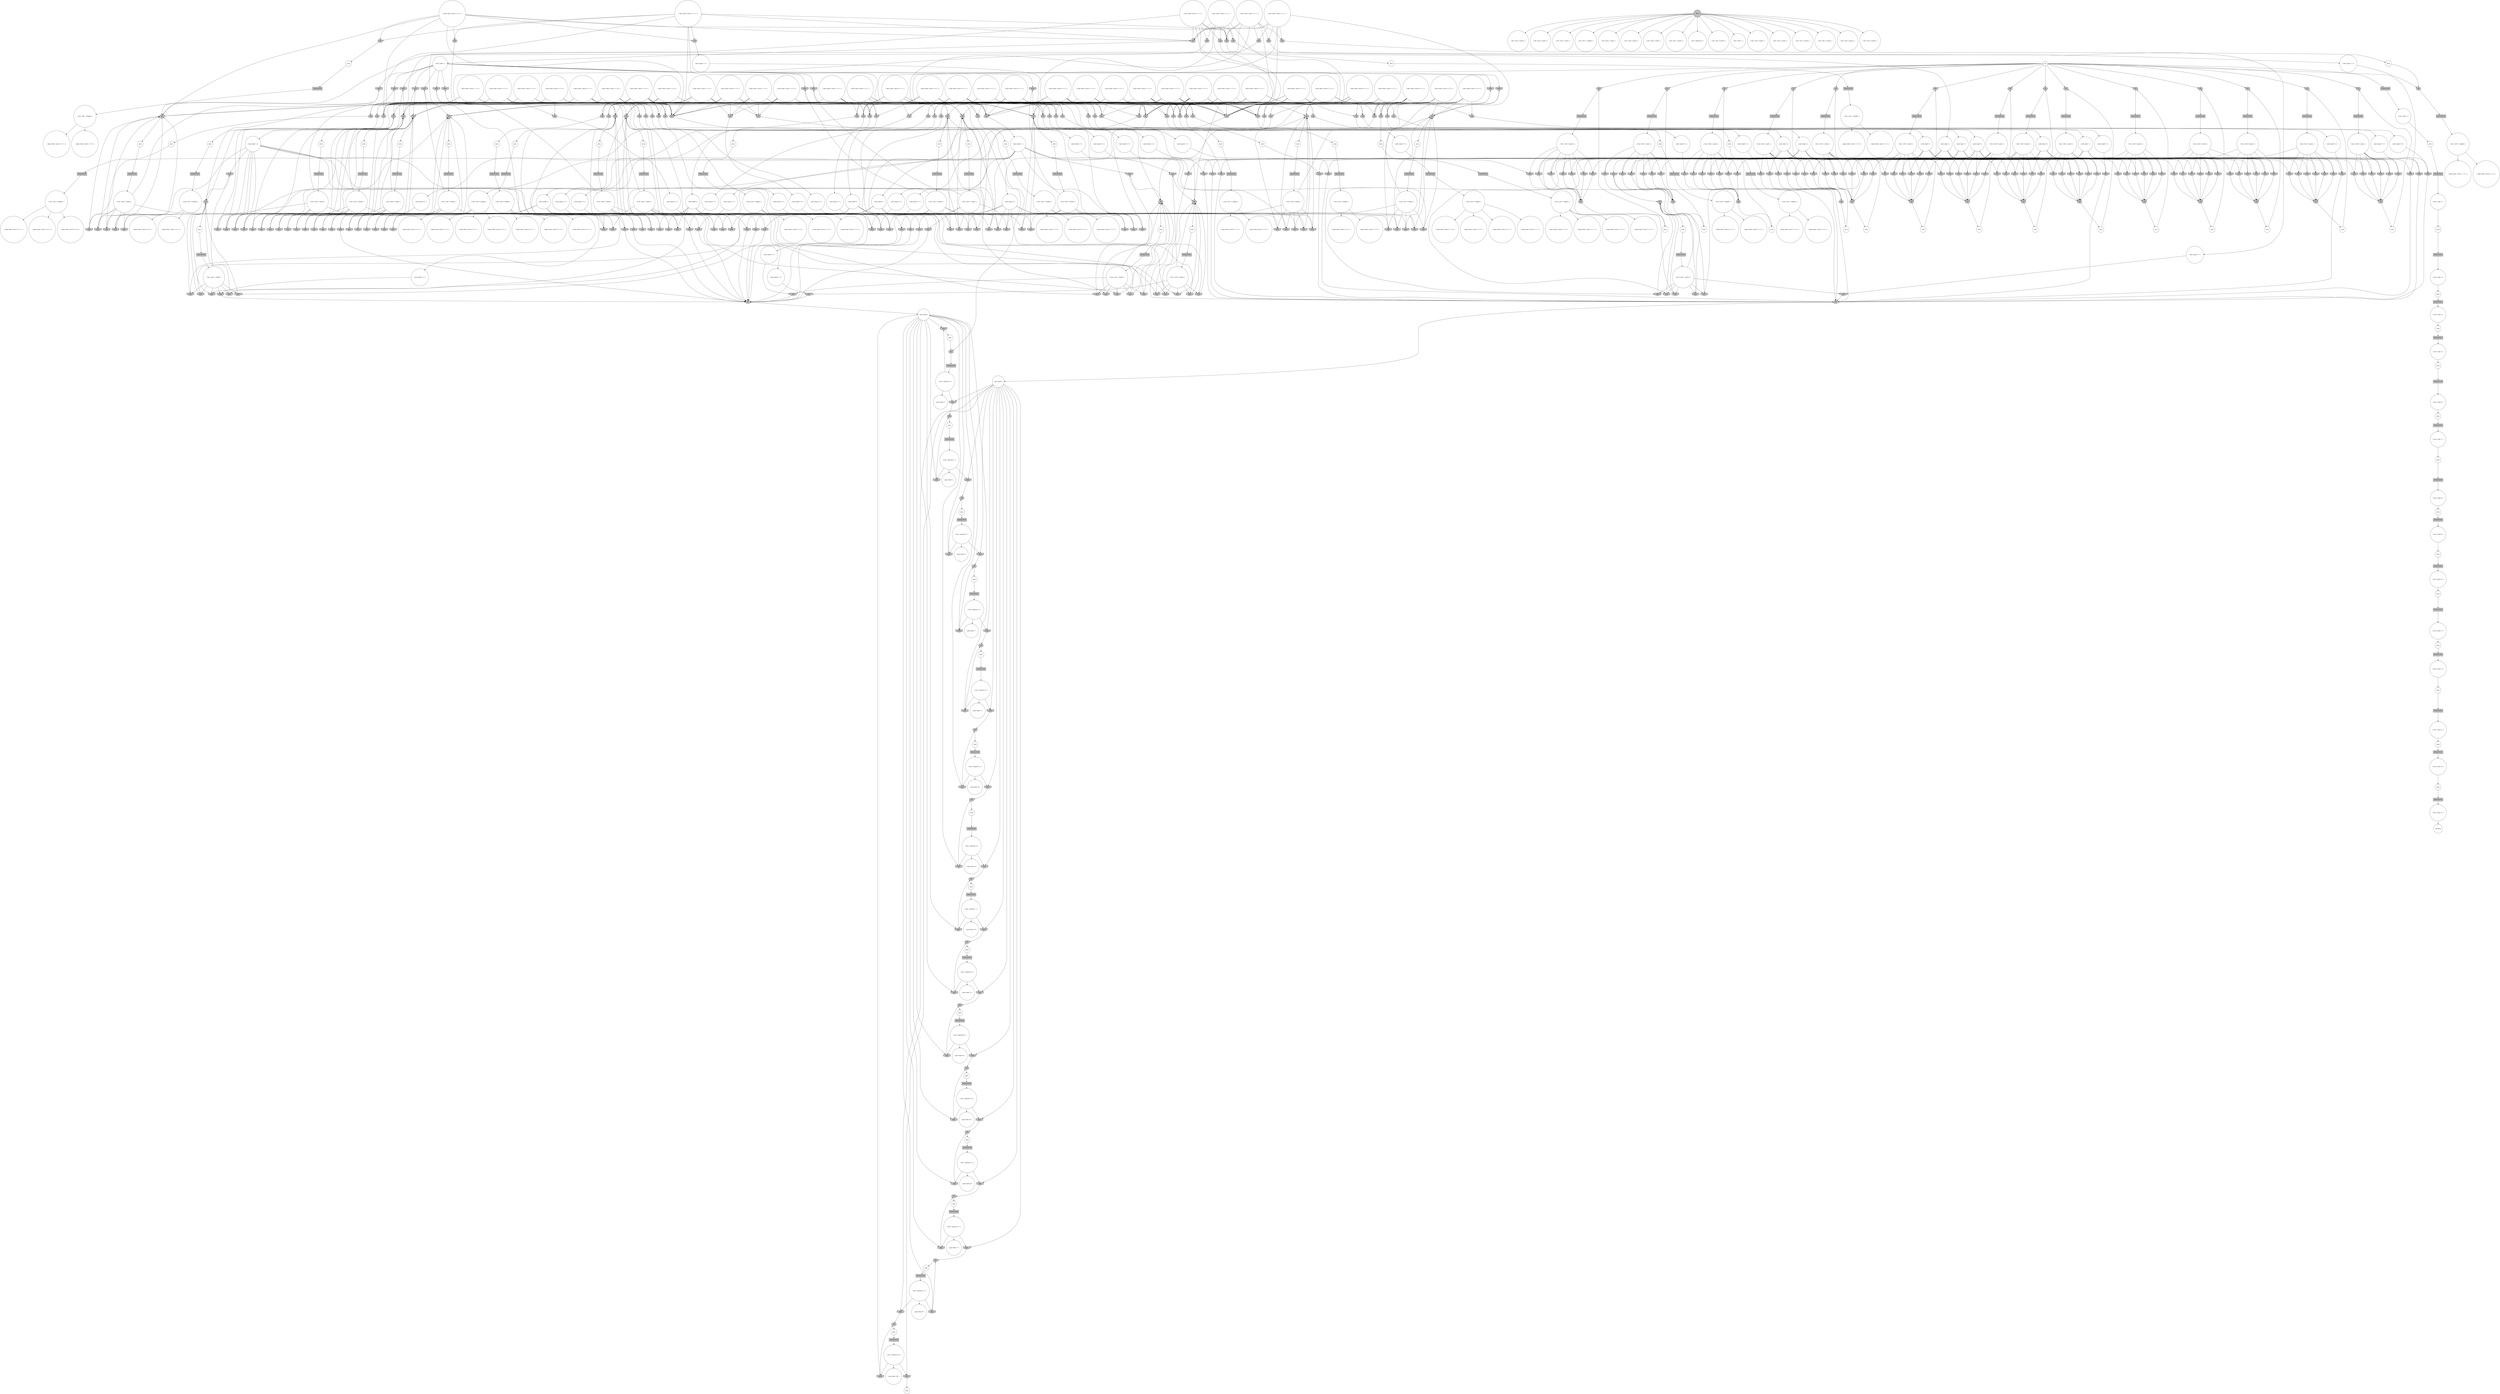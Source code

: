 digraph propNet
{
	"@1c3c1c3"[shape=circle, style= filled, fillcolor=white, label="( next_tmp15 2 1 )"]; "@1c3c1c3"->"@10ff5c3"; 
	"@c2c0f"[shape=ellipse, style= filled, fillcolor=grey, label="OR"]; "@c2c0f"->"@16bbef7"; 
	"@1a05da6"[shape=circle, style= filled, fillcolor=white, label="( true ( cell 4 2 blank ) )"]; "@1a05da6"->"@1ce2f2f"; "@1a05da6"->"@22b097"; "@1a05da6"->"@1e4a583"; "@1a05da6"->"@f8f780"; "@1a05da6"->"@135a77d"; "@1a05da6"->"@1a6c90c"; "@1a05da6"->"@ec641"; 
	"@ae0ca8"[shape=circle, style= filled, fillcolor=white, label="( true ( cell 5 2 blank ) )"]; "@ae0ca8"->"@182d742"; "@ae0ca8"->"@142a700"; "@ae0ca8"->"@b70dc"; "@ae0ca8"->"@187242d"; "@ae0ca8"->"@840d88"; "@ae0ca8"->"@1a2aa3f"; "@ae0ca8"->"@a5617a"; 
	"@1ae65a9"[shape=invhouse, style= filled, fillcolor=grey, label="AND"]; "@1ae65a9"->"@1fdda82"; 
	"@e780ee"[shape=circle, style= filled, fillcolor=white, label="( legal robot ( move 5 1 3 2 ) )"]; 
	"@bff0b4"[shape=circle, style= filled, fillcolor=white, label="( next_tmp13 5 1 )"]; "@bff0b4"->"@81cb0e"; 
	"@1fa65f6"[shape=circle, style= filled, fillcolor=white, label="( legal robot ( move 3 1 1 2 ) )"]; 
	"@19b9d97"[shape=ellipse, style= filled, fillcolor=grey, label="OR"]; "@19b9d97"->"@6d55c3"; 
	"@1225d2f"[shape=circle, style= filled, fillcolor=white, label="( next_tmp13 4 3 )"]; "@1225d2f"->"@108183a"; 
	"@11b1d0a"[shape=circle, style= filled, fillcolor=white, label="( does robot ( move 2 1 1 3 ) )"]; "@11b1d0a"->"@19c0e3c"; "@11b1d0a"->"@447de0"; "@11b1d0a"->"@a37a6a"; "@11b1d0a"->"@89d0c0"; "@11b1d0a"->"@19bf322"; "@11b1d0a"->"@c932e7"; "@11b1d0a"->"@194a55b"; "@11b1d0a"->"@144ff5b"; 
	"@169b57f"[shape=circle, style= filled, fillcolor=white, label="anon"]; "@169b57f"->"@18146e2"; 
	"@1cc95d5"[shape=invhouse, style= filled, fillcolor=grey, label="AND"]; "@1cc95d5"->"@17893ae"; 
	"@19c9987"[shape=circle, style= filled, fillcolor=white, label="anon"]; "@19c9987"->"@186a549"; 
	"@18d4191"[shape=circle, style= filled, fillcolor=white, label="anon"]; "@18d4191"->"@febd1e"; 
	"@6e1873"[shape=circle, style= filled, fillcolor=white, label="( legal robot ( move 4 1 3 3 ) )"]; 
	"@479c5a"[shape=circle, style= filled, fillcolor=white, label="( true ( step 10 ) )"]; "@479c5a"->"@5b9daf"; 
	"@1705d6d"[shape=ellipse, style= filled, fillcolor=grey, label="OR"]; "@1705d6d"->"@141c476"; 
	"@1a4f9ba"[shape=invhouse, style= filled, fillcolor=grey, label="AND"]; "@1a4f9ba"->"@bdbe9e"; 
	"@666079"[shape=circle, style= filled, fillcolor=white, label="( true ( cell 2 3 pawn ) )"]; "@666079"->"@1ca2a4a"; "@666079"->"@3a96d9"; "@666079"->"@69f6af"; "@666079"->"@168535e"; "@666079"->"@1cab96d"; "@666079"->"@1a73d5d"; "@666079"->"@1c496a8"; 
	"@480868"[shape=ellipse, style= filled, fillcolor=grey, label="OR"]; "@480868"->"@2ec8e9"; 
	"@c5f8e5"[shape=circle, style= filled, fillcolor=white, label="( init ( cell 3 2 pawn ) )"]; 
	"@1cbc9ea"[shape=circle, style= filled, fillcolor=white, label="( does robot ( move 5 3 3 2 ) )"]; "@1cbc9ea"->"@480868"; "@1cbc9ea"->"@1ba3c8"; "@1cbc9ea"->"@908925"; "@1cbc9ea"->"@5e1d16"; "@1cbc9ea"->"@25313c"; "@1cbc9ea"->"@fec075"; "@1cbc9ea"->"@1222a29"; "@1cbc9ea"->"@15b9fd6"; 
	"@1360117"[shape=ellipse, style= filled, fillcolor=grey, label="OR"]; "@1360117"->"@ddf485"; 
	"@1015d23"[shape=circle, style= filled, fillcolor=white, label="( true ( cell 3 3 blank ) )"]; "@1015d23"->"@168458b"; "@1015d23"->"@423d41"; "@1015d23"->"@13aeb42"; "@1015d23"->"@11a2441"; "@1015d23"->"@c0a34c"; "@1015d23"->"@1e1473c"; "@1015d23"->"@1252da8"; 
	"@138251d"[shape=circle, style= filled, fillcolor=white, label="( legal robot ( move 1 2 3 1 ) )"]; 
	"@c5427"[shape=circle, style= filled, fillcolor=white, label="anon"]; "@c5427"->"@114e67"; 
	"@cbb4e0"[shape=circle, style= filled, fillcolor=white, label="( true ( cell 4 2 knight ) )"]; "@cbb4e0"->"@cdd74d"; "@cbb4e0"->"@17ab336"; 
	"@1bd1591"[shape=invhouse, style= filled, fillcolor=grey, label="AND"]; "@1bd1591"->"@b7d422"; 
	"@1beb991"[shape=ellipse, style= filled, fillcolor=grey, label="OR"]; "@1beb991"->"@69fb8c"; 
	"@29241b"[shape=circle, style= filled, fillcolor=white, label="( does robot ( move 3 2 5 1 ) )"]; "@29241b"->"@443ec4"; "@29241b"->"@107b897"; "@29241b"->"@1f3b241"; "@29241b"->"@559b66"; "@29241b"->"@69601d"; "@29241b"->"@1575de2"; "@29241b"->"@c16974"; "@29241b"->"@1ef2119"; 
	"@1de39ec"[shape=invhouse, style= filled, fillcolor=grey, label="AND"]; "@1de39ec"->"@1648831"; 
	"@ad309e"[shape=ellipse, style= filled, fillcolor=grey, label="OR"]; "@ad309e"->"@17668eb"; 
	"@9f03d"[shape=circle, style= filled, fillcolor=white, label="( goal robot 0 )"]; 
	"@5c5869"[shape=circle, style= filled, fillcolor=white, label="( legal robot ( move 2 3 1 1 ) )"]; 
	"@160d559"[shape=invhouse, style= filled, fillcolor=grey, label="AND"]; "@160d559"->"@296754"; 
	"@1ac4d95"[shape=invhouse, style= filled, fillcolor=grey, label="AND"]; "@1ac4d95"->"@1f5abe1"; 
	"@3de007"[shape=circle, style= filled, fillcolor=white, label="( legal robot ( move 1 3 3 2 ) )"]; 
	"@1f211c8"[shape=ellipse, style= filled, fillcolor=grey, label="OR"]; "@1f211c8"->"@1a648fc"; 
	"@f4f4ca"[shape=circle, style= filled, fillcolor=white, label="anon"]; "@f4f4ca"->"@1eab9a2"; 
	"@1cef9f1"[shape=circle, style= filled, fillcolor=white, label="anon"]; "@1cef9f1"->"@c2c0f"; 
	"@119e559"[shape=invhouse, style= filled, fillcolor=grey, label="AND"]; "@119e559"->"@1718452"; 
	"@1c85180"[shape=ellipse, style= filled, fillcolor=grey, label="OR"]; "@1c85180"->"@5dbb57"; 
	"@1eab9a2"[shape=box, style= filled, fillcolor=grey, label="TRANSITION"]; "@1eab9a2"->"@10dc375"; 
	"@1b2b5fb"[shape=circle, style= filled, fillcolor=white, label="( true ( step 3 ) )"]; "@1b2b5fb"->"@e1cf0c"; 
	"@89d0c0"[shape=ellipse, style= filled, fillcolor=grey, label="OR"]; "@89d0c0"->"@c8fb73"; 
	"@df2c95"[shape=invhouse, style= filled, fillcolor=grey, label="AND"]; "@df2c95"->"@296754"; 
	"@e0c4ab"[shape=ellipse, style= filled, fillcolor=grey, label="OR"]; "@e0c4ab"->"@1efe532"; 
	"@568819"[shape=circle, style= filled, fillcolor=white, label="anon"]; "@568819"->"@ed8f1b"; 
	"@fdb8ac"[shape=circle, style= filled, fillcolor=white, label="( does robot ( move 2 3 3 1 ) )"]; "@fdb8ac"->"@1c36ce1"; "@fdb8ac"->"@1f3b241"; "@fdb8ac"->"@ad309e"; "@fdb8ac"->"@1ba3c8"; "@fdb8ac"->"@c16974"; "@fdb8ac"->"@25b360"; "@fdb8ac"->"@1c85180"; "@fdb8ac"->"@15b9fd6"; 
	"@f634a7"[shape=box, style= filled, fillcolor=grey, label="TRANSITION"]; "@f634a7"->"@1b5da59"; 
	"@58300a"[shape=circle, style= filled, fillcolor=white, label="( true ( captures 4 ) )"]; "@58300a"->"@b2d942"; "@58300a"->"@647361"; "@58300a"->"@10239db"; 
	"@180c1d2"[shape=invhouse, style= filled, fillcolor=grey, label="AND"]; "@180c1d2"->"@10933d8"; 
	"@11ae949"[shape=circle, style= filled, fillcolor=white, label="anon"]; "@11ae949"->"@afd32"; 
	"@ddf485"[shape=circle, style= filled, fillcolor=white, label="( next_tmp13 4 2 )"]; "@ddf485"->"@1a6c90c"; 
	"@1c8d590"[shape=invhouse, style= filled, fillcolor=grey, label="AND"]; "@1c8d590"->"@63885"; 
	"@75342d"[shape=invhouse, style= filled, fillcolor=grey, label="AND"]; "@75342d"->"@bdbe9e"; 
	"@adf8f5"[shape=invhouse, style= filled, fillcolor=grey, label="AND"]; "@adf8f5"->"@2cac6"; 
	"@1411118"[shape=circle, style= filled, fillcolor=white, label="anon"]; "@1411118"->"@8e99e0"; 
	"@a374ff"[shape=circle, style= filled, fillcolor=white, label="( legal robot ( move 5 2 3 1 ) )"]; 
	"@1281174"[shape=circle, style= filled, fillcolor=white, label="( does robot ( move 3 3 5 2 ) )"]; "@1281174"->"@443ec4"; "@1281174"->"@1412a35"; "@1281174"->"@69601d"; "@1281174"->"@908925"; "@1281174"->"@cb8a13"; "@1281174"->"@5e1d16"; "@1281174"->"@58f832"; "@1281174"->"@fd201"; 
	"@cf9493"[shape=box, style= filled, fillcolor=grey, label="TRANSITION"]; "@cf9493"->"@25c6ea"; 
	"@1ff99a2"[shape=circle, style= filled, fillcolor=white, label="anon"]; "@1ff99a2"->"@1e82aab"; 
	"@382c65"[shape=invhouse, style= filled, fillcolor=grey, label="AND"]; "@382c65"->"@1b73631"; 
	"@14eb511"[shape=circle, style= filled, fillcolor=white, label="anon"]; "@14eb511"->"@6f6b64"; 
	"@15e44a"[shape=ellipse, style= filled, fillcolor=grey, label="OR"]; "@15e44a"->"@d8e191"; 
	"@b6d4d6"[shape=circle, style= filled, fillcolor=white, label="anon"]; "@b6d4d6"->"@d88071"; 
	"@1dbb9bb"[shape=circle, style= filled, fillcolor=white, label="( goal robot 75 )"]; 
	"@1120173"[shape=invhouse, style= filled, fillcolor=grey, label="AND"]; "@1120173"->"@2cac6"; 
	"@1fa5d98"[shape=invhouse, style= filled, fillcolor=grey, label="AND"]; "@1fa5d98"->"@113942a"; 
	"@1a421c2"[shape=invhouse, style= filled, fillcolor=grey, label="AND"]; "@1a421c2"->"@c7f6f0"; 
	"@1e4a583"[shape=invhouse, style= filled, fillcolor=grey, label="AND"]; "@1e4a583"->"@1e87604"; 
	"@162050b"[shape=circle, style= filled, fillcolor=white, label="( does robot ( move 4 1 3 3 ) )"]; "@162050b"->"@19c0e3c"; "@162050b"->"@1ba3c8"; "@162050b"->"@447de0"; "@162050b"->"@498f82"; "@162050b"->"@1ede801"; "@162050b"->"@15b9fd6"; "@162050b"->"@15e44a"; "@162050b"->"@1981e77"; 
	"@96b0ff"[shape=invhouse, style= filled, fillcolor=grey, label="AND"]; "@96b0ff"->"@1b73631"; 
	"@58f832"[shape=ellipse, style= filled, fillcolor=grey, label="OR"]; "@58f832"->"@d24b59"; 
	"@fd863"[shape=circle, style= filled, fillcolor=white, label="( goal robot 16 )"]; 
	"@1698905"[shape=circle, style= filled, fillcolor=white, label="( legal robot ( move 3 2 1 3 ) )"]; 
	"@9518f8"[shape=ellipse, style= filled, fillcolor=grey, label="OR"]; "@9518f8"->"@1c3c1c3"; 
	"@b258df"[shape=box, style= filled, fillcolor=grey, label="TRANSITION"]; "@b258df"->"@1bafced"; 
	"@14e9521"[shape=circle, style= filled, fillcolor=white, label="( true ( cell 4 1 pawn ) )"]; "@14e9521"->"@1d5b515"; "@14e9521"->"@1947ef6"; "@14e9521"->"@1c6c865"; "@14e9521"->"@1df8e3c"; "@14e9521"->"@160da73"; "@14e9521"->"@3384eb"; "@14e9521"->"@12c7194"; 
	"@14ab125"[shape=invhouse, style= filled, fillcolor=grey, label="AND"]; "@14ab125"->"@10933d8"; 
	"@134695b"[shape=ellipse, style= filled, fillcolor=grey, label="OR"]; "@134695b"->"@16c8f79"; 
	"@1744105"[shape=invhouse, style= filled, fillcolor=grey, label="AND"]; "@1744105"->"@190dd1c"; 
	"@69601d"[shape=ellipse, style= filled, fillcolor=grey, label="OR"]; "@69601d"->"@bd9d5f"; 
	"@1e38d94"[shape=circle, style= filled, fillcolor=white, label="( legal robot ( move 2 3 3 1 ) )"]; 
	"@ea9492"[shape=invhouse, style= filled, fillcolor=grey, label="AND"]; "@ea9492"->"@113942a"; 
	"@1dc99a5"[shape=invhouse, style= filled, fillcolor=grey, label="AND"]; "@1dc99a5"->"@1329037"; 
	"@1187d64"[shape=circle, style= filled, fillcolor=white, label="anon"]; "@1187d64"->"@de4d40"; 
	"@149f135"[shape=circle, style= filled, fillcolor=white, label="( true ( cell 5 2 pawn ) )"]; "@149f135"->"@138ba88"; "@149f135"->"@1847a14"; "@149f135"->"@b35784"; "@149f135"->"@b7004e"; "@149f135"->"@2efa22"; "@149f135"->"@e4c43a"; "@149f135"->"@7a39a4"; 
	"@281857"[shape=circle, style= filled, fillcolor=white, label="( true ( cell 4 3 blank ) )"]; "@281857"->"@8b0dab"; "@281857"->"@108183a"; "@281857"->"@65cb17"; "@281857"->"@1132a21"; "@281857"->"@99c40f"; "@281857"->"@cebc37"; "@281857"->"@1c7d509"; 
	"@186f106"[shape=circle, style= filled, fillcolor=white, label="( init ( cell 4 2 pawn ) )"]; 
	"@105fd87"[shape=circle, style= filled, fillcolor=white, label="( init ( cell 3 1 pawn ) )"]; 
	"@2a34a9"[shape=circle, style= filled, fillcolor=white, label="( goal robot 29 )"]; 
	"@63885"[shape=ellipse, style= filled, fillcolor=grey, label="OR"]; "@63885"->"@14eb511"; 
	"@b7a030"[shape=circle, style= filled, fillcolor=white, label="( legal robot ( move 3 1 4 3 ) )"]; 
	"@1909d18"[shape=circle, style= filled, fillcolor=white, label="anon"]; "@1909d18"->"@1fa392"; 
	"@19f9515"[shape=circle, style= filled, fillcolor=white, label="( legal robot ( move 3 1 2 3 ) )"]; 
	"@89c003"[shape=ellipse, style= filled, fillcolor=grey, label="OR"]; "@89c003"->"@173a84f"; 
	"@fec075"[shape=ellipse, style= filled, fillcolor=grey, label="OR"]; "@fec075"->"@14b7e52"; 
	"@190dd1c"[shape=ellipse, style= filled, fillcolor=grey, label="OR"]; "@190dd1c"->"@66e81"; 
	"@1252da8"[shape=invhouse, style= filled, fillcolor=grey, label="AND"]; "@1252da8"->"@58f832"; 
	"@15975d4"[shape=invhouse, style= filled, fillcolor=grey, label="AND"]; "@15975d4"->"@107b897"; 
	"@1b7e938"[shape=invhouse, style= filled, fillcolor=grey, label="AND"]; "@1b7e938"->"@13a2ac5"; 
	"@112f582"[shape=circle, style= filled, fillcolor=white, label="( legal robot ( move 3 3 4 1 ) )"]; 
	"@1918100"[shape=circle, style= filled, fillcolor=white, label="( does robot ( move 3 3 2 1 ) )"]; "@1918100"->"@1f3b241"; "@1918100"->"@1716ba3"; "@1918100"->"@11b58f8"; "@1918100"->"@5afbae"; "@1918100"->"@c16974"; "@1918100"->"@1800156"; "@1918100"->"@58f832"; "@1918100"->"@9518f8"; 
	"@1421dd0"[shape=invhouse, style= filled, fillcolor=grey, label="AND"]; "@1421dd0"->"@17e3fd"; 
	"@15565c6"[shape=invhouse, style= filled, fillcolor=grey, label="AND"]; "@15565c6"->"@19bf322"; 
	"@b7d422"[shape=ellipse, style= filled, fillcolor=grey, label="OR"]; "@b7d422"->"@1bb20e5"; 
	"@99c40f"[shape=invhouse, style= filled, fillcolor=grey, label="AND"]; "@99c40f"->"@5d4773"; 
	"@245cb3"[shape=ellipse, style= filled, fillcolor=grey, label="OR"]; "@245cb3"->"@1fecd44"; 
	"@1f9696e"[shape=box, style= filled, fillcolor=grey, label="TRANSITION"]; "@1f9696e"->"@116b8e7"; 
	"@17859e0"[shape=invhouse, style= filled, fillcolor=grey, label="AND"]; "@17859e0"->"@c01427"; 
	"@5f48c6"[shape=circle, style= filled, fillcolor=white, label="( does robot ( move 1 3 3 2 ) )"]; "@5f48c6"->"@480868"; "@5f48c6"->"@1ba3c8"; "@5f48c6"->"@908925"; "@5f48c6"->"@5e1d16"; "@5f48c6"->"@113942a"; "@5f48c6"->"@fec075"; "@5f48c6"->"@1222a29"; "@5f48c6"->"@15b9fd6"; 
	"@4538de"[shape=invhouse, style= filled, fillcolor=grey, label="AND"]; "@4538de"->"@1fdda82"; 
	"@a3f438"[shape=invhouse, style= filled, fillcolor=grey, label="AND"]; "@a3f438"->"@b7d422"; 
	"@164f1f8"[shape=invhouse, style= filled, fillcolor=grey, label="AND"]; "@164f1f8"->"@18ada4"; 
	"@277485"[shape=invhouse, style= filled, fillcolor=grey, label="AND"]; "@277485"->"@1f211c8"; 
	"@6450c0"[shape=circle, style= filled, fillcolor=white, label="( legal robot ( move 1 2 3 3 ) )"]; 
	"@950433"[shape=circle, style= filled, fillcolor=white, label="( legal robot ( move 3 3 1 2 ) )"]; 
	"@1cab96d"[shape=invhouse, style= filled, fillcolor=grey, label="AND"]; "@1cab96d"->"@1329037"; 
	"@704ae"[shape=circle, style= filled, fillcolor=white, label="( legal robot ( move 5 3 4 1 ) )"]; 
	"@d88071"[shape=box, style= filled, fillcolor=grey, label="TRANSITION"]; "@d88071"->"@19a0477"; 
	"@1a6c90c"[shape=invhouse, style= filled, fillcolor=grey, label="AND"]; "@1a6c90c"->"@10933d8"; 
	"@1fd0d56"[shape=circle, style= filled, fillcolor=white, label="anon"]; "@1fd0d56"->"@b258df"; 
	"@16155cf"[shape=box, style= filled, fillcolor=grey, label="TRANSITION"]; "@16155cf"->"@19da2fc"; 
	"@d7d067"[shape=circle, style= filled, fillcolor=white, label="anon"]; "@d7d067"->"@36d3cf"; 
	"@1d94168"[shape=circle, style= filled, fillcolor=white, label="anon"]; "@1d94168"->"@c90fdc"; 
	"@1979923"[shape=circle, style= filled, fillcolor=white, label="( next_tmp9 5 )"]; "@1979923"->"@949595"; "@1979923"->"@1fa5d98"; "@1979923"->"@1fdd0ab"; "@1979923"->"@1ae65a9"; "@1979923"->"@f8f780"; "@1979923"->"@3b29d2"; "@1979923"->"@cebc37"; "@1979923"->"@182ab88"; "@1979923"->"@428998"; "@1979923"->"@c0a34c"; "@1979923"->"@56366b"; "@1979923"->"@f3697c"; 
	"@1374d83"[shape=invhouse, style= filled, fillcolor=grey, label="AND"]; "@1374d83"->"@f9a028"; 
	"@22b097"[shape=invhouse, style= filled, fillcolor=grey, label="AND"]; "@22b097"->"@1e87604"; 
	"@1575de2"[shape=ellipse, style= filled, fillcolor=grey, label="OR"]; "@1575de2"->"@bff0b4"; 
	"@12c7194"[shape=invhouse, style= filled, fillcolor=grey, label="AND"]; "@12c7194"->"@1beb991"; 
	"@1fecd44"[shape=circle, style= filled, fillcolor=white, label="anon"]; "@1fecd44"->"@1464406"; 
	"@b7cc0c"[shape=ellipse, style= filled, fillcolor=grey, label="OR"]; "@b7cc0c"->"@15fe22f"; 
	"@37308a"[shape=box, style= filled, fillcolor=grey, label="TRANSITION"]; "@37308a"->"@975587"; 
	"@7458ca"[shape=circle, style= filled, fillcolor=white, label="( does robot ( move 3 2 5 3 ) )"]; "@7458ca"->"@443ec4"; "@7458ca"->"@19c0e3c"; "@7458ca"->"@107b897"; "@7458ca"->"@2c27ef"; "@7458ca"->"@ba6529"; "@7458ca"->"@447de0"; "@7458ca"->"@69601d"; "@7458ca"->"@1c85c01"; 
	"@127bd99"[shape=circle, style= filled, fillcolor=white, label="anon"]; "@127bd99"->"@b32f1f"; 
	"@1d5b515"[shape=invhouse, style= filled, fillcolor=grey, label="AND"]; "@1d5b515"->"@1beb991"; 
	"@6e58ad"[shape=circle, style= filled, fillcolor=white, label="anon"]; "@6e58ad"->"@dff291"; 
	"@2ec8e9"[shape=circle, style= filled, fillcolor=white, label="anon"]; "@2ec8e9"->"@be42ee"; 
	"@db6813"[shape=invhouse, style= filled, fillcolor=grey, label="AND"]; "@db6813"->"@12b4e6c"; 
	"@7310bf"[shape=circle, style= filled, fillcolor=white, label="( does robot ( move 2 3 1 1 ) )"]; "@7310bf"->"@1f3b241"; "@7310bf"->"@c16974"; "@7310bf"->"@25b360"; "@7310bf"->"@a37a6a"; "@7310bf"->"@214cdb"; "@7310bf"->"@16a1f71"; "@7310bf"->"@12f6094"; "@7310bf"->"@144ff5b"; 
	"@10ff5c3"[shape=invhouse, style= filled, fillcolor=grey, label="AND"]; "@10ff5c3"->"@1329037"; 
	"@fc6831"[shape=ellipse, style= filled, fillcolor=grey, label="OR"]; "@fc6831"->"@f06134"; 
	"@1c7d509"[shape=invhouse, style= filled, fillcolor=grey, label="AND"]; "@1c7d509"->"@5d4773"; 
	"@572499"[shape=invhouse, style= filled, fillcolor=grey, label="AND"]; "@572499"->"@3eda04"; 
	"@194a55b"[shape=ellipse, style= filled, fillcolor=grey, label="OR"]; "@194a55b"->"@651eb"; 
	"@186a549"[shape=box, style= filled, fillcolor=grey, label="TRANSITION"]; "@186a549"->"@7d0a21"; 
	"@13151e0"[shape=circle, style= filled, fillcolor=white, label="anon"]; "@13151e0"->"@14d243c"; 
	"@f9a028"[shape=ellipse, style= filled, fillcolor=grey, label="OR"]; "@f9a028"->"@b9d845"; 
	"@28ecfa"[shape=circle, style= filled, fillcolor=white, label="next_tmp18"]; "@28ecfa"->"@47afe4"; "@28ecfa"->"@441702"; "@28ecfa"->"@1f536d9"; "@28ecfa"->"@572499"; "@28ecfa"->"@10856c6"; "@28ecfa"->"@3eb9d0"; "@28ecfa"->"@13103de"; "@28ecfa"->"@1744105"; "@28ecfa"->"@17859e0"; "@28ecfa"->"@1cc95d5"; "@28ecfa"->"@10239db"; "@28ecfa"->"@13d93a7"; "@28ecfa"->"@195de2"; "@28ecfa"->"@12f0772"; "@28ecfa"->"@1a4f9ba"; 
	"@1e0f532"[shape=box, style= filled, fillcolor=grey, label="TRANSITION"]; "@1e0f532"->"@13b62c2"; 
	"@1feb52a"[shape=circle, style= filled, fillcolor=white, label="next_tmp20"]; "@1feb52a"->"@fe09de"; "@1feb52a"->"@5a1adb"; "@1feb52a"->"@277485"; "@1feb52a"->"@14aa089"; "@1feb52a"->"@c739c3"; "@1feb52a"->"@80be66"; "@1feb52a"->"@14f7da8"; "@1feb52a"->"@104d44b"; "@1feb52a"->"@b2d942"; "@1feb52a"->"@1000210"; "@1feb52a"->"@1218450"; "@1feb52a"->"@16ad35d"; "@1feb52a"->"@1a4a39c"; "@1feb52a"->"@75342d"; "@1feb52a"->"@1ac4d95"; 
	"@2918fd"[shape=ellipse, style= filled, fillcolor=grey, label="OR"]; "@2918fd"->"@11ae949"; 
	"@1b3e967"[shape=invhouse, style= filled, fillcolor=grey, label="AND"]; "@1b3e967"->"@195f49e"; 
	"@3f90ea"[shape=circle, style= filled, fillcolor=white, label="( next_tmp13 5 3 )"]; "@3f90ea"->"@d9e9f2"; 
	"@1800156"[shape=ellipse, style= filled, fillcolor=grey, label="OR"]; "@1800156"->"@acee6c"; 
	"@b70dc"[shape=invhouse, style= filled, fillcolor=grey, label="AND"]; "@b70dc"->"@10933d8"; 
	"@3384eb"[shape=invhouse, style= filled, fillcolor=grey, label="AND"]; "@3384eb"->"@1beb991"; 
	"@10239db"[shape=invhouse, style= filled, fillcolor=grey, label="AND"]; "@10239db"->"@e0c4ab"; 
	"@1efe532"[shape=circle, style= filled, fillcolor=white, label="anon"]; "@1efe532"->"@9523f1"; 
	"@12ca1f1"[shape=ellipse, style= filled, fillcolor=grey, label="OR"]; "@12ca1f1"->"@1e0f532"; 
	"@e4c43a"[shape=invhouse, style= filled, fillcolor=grey, label="AND"]; "@e4c43a"->"@1d3bdd"; 
	"@3c10dc"[shape=box, style= filled, fillcolor=grey, label="TRANSITION"]; "@3c10dc"->"@1c638d8"; 
	"@fa141a"[shape=invhouse, style= filled, fillcolor=grey, label="AND"]; "@fa141a"->"@10933d8"; 
	"@1f7d115"[shape=circle, style= filled, fillcolor=white, label="( legal robot ( move 3 2 5 3 ) )"]; 
	"@1c4e127"[shape=circle, style= filled, fillcolor=white, label="( next_tmp15 3 3 )"]; "@1c4e127"->"@12d32dc"; 
	"@168458b"[shape=invhouse, style= filled, fillcolor=grey, label="AND"]; "@168458b"->"@58f832"; 
	"@6e948b"[shape=box, style= filled, fillcolor=grey, label="TRANSITION"]; "@6e948b"->"@178fca6"; 
	"@eb540d"[shape=circle, style= filled, fillcolor=white, label="( legal robot ( move 3 1 5 2 ) )"]; 
	"@c01427"[shape=ellipse, style= filled, fillcolor=grey, label="OR"]; "@c01427"->"@1411118"; 
	"@14f7da8"[shape=invhouse, style= filled, fillcolor=grey, label="AND"]; "@14f7da8"->"@1d9db82"; 
	"@4a30a2"[shape=circle, style= filled, fillcolor=white, label="( next_tmp13 5 2 )"]; "@4a30a2"->"@b70dc"; 
	"@1435dab"[shape=invhouse, style= filled, fillcolor=grey, label="AND"]; "@1435dab"->"@25b360"; 
	"@85686e"[shape=invhouse, style= filled, fillcolor=grey, label="AND"]; "@85686e"->"@19bf322"; 
	"@1934d7e"[shape=ellipse, style= filled, fillcolor=grey, label="OR"]; "@1934d7e"->"@1e32ae6"; 
	"@a83845"[shape=invhouse, style= filled, fillcolor=grey, label="AND"]; "@a83845"->"@1b73631"; 
	"@2cf0"[shape=invhouse, style= filled, fillcolor=grey, label="AND"]; "@2cf0"->"@1fdda82"; 
	"@f8c40a"[shape=invhouse, style= filled, fillcolor=grey, label="AND"]; "@f8c40a"->"@25b360"; 
	"@1ef2119"[shape=ellipse, style= filled, fillcolor=grey, label="OR"]; "@1ef2119"->"@b6b7c"; 
	"@14981be"[shape=circle, style= filled, fillcolor=white, label="( goal robot 22 )"]; 
	"@f8dc00"[shape=ellipse, style= filled, fillcolor=grey, label="OR"]; "@f8dc00"->"@ae466d"; 
	"@1c3393a"[shape=invhouse, style= filled, fillcolor=grey, label="AND"]; "@1c3393a"->"@25313c"; 
	"@b7004e"[shape=invhouse, style= filled, fillcolor=grey, label="AND"]; "@b7004e"->"@1329037"; 
	"@cebc37"[shape=invhouse, style= filled, fillcolor=grey, label="AND"]; "@cebc37"->"@5d4773"; 
	"@e0b019"[shape=invhouse, style= filled, fillcolor=grey, label="AND"]; "@e0b019"->"@10c2a4"; 
	"@1a73d5d"[shape=invhouse, style= filled, fillcolor=grey, label="AND"]; "@1a73d5d"->"@1ee1455"; 
	"@214cdb"[shape=ellipse, style= filled, fillcolor=grey, label="OR"]; "@214cdb"->"@1890e27"; 
	"@13f21c5"[shape=circle, style= filled, fillcolor=white, label="( init ( cell 1 1 knight ) )"]; 
	"@194616f"[shape=circle, style= filled, fillcolor=white, label="( goal robot 100 )"]; 
	"@86cf3"[shape=box, style= filled, fillcolor=grey, label="TRANSITION"]; "@86cf3"->"@5b627f"; 
	"@13969c2"[shape=invhouse, style= filled, fillcolor=grey, label="AND"]; "@13969c2"->"@10933d8"; 
	"@b9d845"[shape=circle, style= filled, fillcolor=white, label="anon"]; "@b9d845"->"@1705d6d"; 
	"@1db1927"[shape=invhouse, style= filled, fillcolor=grey, label="AND"]; "@1db1927"->"@1329037"; 
	"@12229dd"[shape=invhouse, style= filled, fillcolor=grey, label="AND"]; "@12229dd"->"@296754"; 
	"@1a614a6"[shape=circle, style= filled, fillcolor=white, label="( next_tmp15 2 2 )"]; "@1a614a6"->"@15626ba"; 
	"@b465b5"[shape=circle, style= filled, fillcolor=white, label="( next_tmp15 4 2 )"]; "@b465b5"->"@144ac02"; 
	"@949595"[shape=invhouse, style= filled, fillcolor=grey, label="AND"]; "@949595"->"@19bf322"; 
	"@323933"[shape=invhouse, style= filled, fillcolor=grey, label="AND"]; "@323933"->"@f9a028"; 
	"@933591"[shape=circle, style= filled, fillcolor=white, label="( next_tmp9 1 )"]; "@933591"->"@1cae4ea"; "@933591"->"@8b21b9"; "@933591"->"@65cb17"; "@933591"->"@c77b8"; "@933591"->"@c22107"; "@933591"->"@14d5e55"; "@933591"->"@11a2441"; "@933591"->"@15975d4"; "@933591"->"@1a2aa3f"; "@933591"->"@ec641"; "@933591"->"@17a5ae5"; "@933591"->"@1d91066"; 
	"@423d41"[shape=invhouse, style= filled, fillcolor=grey, label="AND"]; "@423d41"->"@58f832"; 
	"@c739c3"[shape=invhouse, style= filled, fillcolor=grey, label="AND"]; "@c739c3"->"@c01427"; 
	"@451141"[shape=circle, style= filled, fillcolor=white, label="( init ( cell 5 1 pawn ) )"]; 
	"@1329037"[shape=ellipse, style= filled, fillcolor=grey, label="OR"]; "@1329037"->"@1feb52a"; 
	"@148b842"[shape=box, style= filled, fillcolor=grey, label="TRANSITION"]; "@148b842"->"@307976"; 
	"@195f49e"[shape=ellipse, style= filled, fillcolor=grey, label="OR"]; "@195f49e"->"@81f763"; 
	"@840d88"[shape=invhouse, style= filled, fillcolor=grey, label="AND"]; "@840d88"->"@f8dc00"; 
	"@70417c"[shape=invhouse, style= filled, fillcolor=grey, label="AND"]; "@70417c"->"@1981e77"; 
	"@975587"[shape=circle, style= filled, fillcolor=white, label="( true ( captures 9 ) )"]; "@975587"->"@196d4d"; "@975587"->"@14f7da8"; "@975587"->"@572499"; 
	"@1e564f0"[shape=circle, style= filled, fillcolor=white, label="( next_tmp11 3 )"]; "@1e564f0"->"@182d742"; "@1e564f0"->"@15565c6"; "@1e564f0"->"@155fd1"; "@1e564f0"->"@cb1a5d"; "@1e564f0"->"@950562"; "@1e564f0"->"@135a77d"; "@1e564f0"->"@160d559"; "@1e564f0"->"@7dc276"; "@1e564f0"->"@1bd1591"; "@1e564f0"->"@175649"; 
	"@d1e5c6"[shape=invhouse, style= filled, fillcolor=grey, label="AND"]; "@d1e5c6"->"@10933d8"; 
	"@25313c"[shape=ellipse, style= filled, fillcolor=grey, label="OR"]; "@25313c"->"@c28181"; 
	"@1b8eca2"[shape=box, style= filled, fillcolor=grey, label="TRANSITION"]; "@1b8eca2"->"@f97bd2"; 
	"@1c638d8"[shape=circle, style= filled, fillcolor=white, label="( true ( cell 5 1 pawn ) )"]; "@1c638d8"->"@666256"; "@1c638d8"->"@1d82bfa"; "@1c638d8"->"@1a9873d"; "@1c638d8"->"@12a7fef"; "@1c638d8"->"@376d50"; "@1c638d8"->"@1bcea54"; "@1c638d8"->"@1b7e938"; 
	"@f779e9"[shape=circle, style= filled, fillcolor=white, label="( true ( step 12 ) )"]; "@f779e9"->"@1fd0d56"; 
	"@49ad56"[shape=circle, style= filled, fillcolor=white, label="anon"]; "@49ad56"->"@f53116"; 
	"@8b0dab"[shape=invhouse, style= filled, fillcolor=grey, label="AND"]; "@8b0dab"->"@5d4773"; 
	"@fe09de"[shape=invhouse, style= filled, fillcolor=grey, label="AND"]; "@fe09de"->"@abe35c"; 
	"@1cae4ea"[shape=invhouse, style= filled, fillcolor=grey, label="AND"]; "@1cae4ea"->"@2cac6"; 
	"@1c36ce1"[shape=ellipse, style= filled, fillcolor=grey, label="OR"]; "@1c36ce1"->"@1fcfa7b"; 
	"@1718452"[shape=ellipse, style= filled, fillcolor=grey, label="OR"]; "@1718452"->"@13ea8ab"; 
	"@1eda0c9"[shape=circle, style= filled, fillcolor=white, label="( init ( cell 5 2 pawn ) )"]; 
	"@d9e9f2"[shape=invhouse, style= filled, fillcolor=grey, label="AND"]; "@d9e9f2"->"@10933d8"; 
	"@ce95e3"[shape=invhouse, style= filled, fillcolor=grey, label="AND"]; "@ce95e3"->"@107b897"; 
	"@efddc1"[shape=invhouse, style= filled, fillcolor=grey, label="AND"]; "@efddc1"->"@63885"; 
	"@13b7c0b"[shape=box, style= filled, fillcolor=grey, label="TRANSITION"]; "@13b7c0b"->"@b05e6a"; 
	"@9eb1af"[shape=circle, style= filled, fillcolor=white, label="( true ( captures 7 ) )"]; "@9eb1af"->"@2a34a9"; "@9eb1af"->"@75342d"; "@9eb1af"->"@13d93a7"; 
	"@1cd30"[shape=circle, style= filled, fillcolor=white, label="( true ( cell 5 3 pawn ) )"]; "@1cd30"->"@725121"; "@1cd30"->"@15c068f"; "@1cd30"->"@1a421c2"; "@1cd30"->"@118888e"; "@1cd30"->"@3102b8"; "@1cd30"->"@45a90e"; "@1cd30"->"@195c4a8"; 
	"@19904a8"[shape=ellipse, style= filled, fillcolor=grey, label="OR"]; "@19904a8"->"@101b627"; 
	"@1027c33"[shape=invhouse, style= filled, fillcolor=grey, label="AND"]; "@1027c33"->"@10c2a4"; 
	"@108183a"[shape=invhouse, style= filled, fillcolor=grey, label="AND"]; "@108183a"->"@10933d8"; 
	"@8b21b9"[shape=invhouse, style= filled, fillcolor=grey, label="AND"]; "@8b21b9"->"@25313c"; 
	"@ef45dc"[shape=circle, style= filled, fillcolor=white, label="( next_tmp9 4 )"]; "@ef45dc"->"@104a364"; "@ef45dc"->"@2cf0"; "@ef45dc"->"@1e28330"; "@ef45dc"->"@168458b"; "@ef45dc"->"@11fbbfa"; "@ef45dc"->"@123a0f6"; "@ef45dc"->"@6777f1"; "@ef45dc"->"@17ab8ec"; "@ef45dc"->"@a8762f"; "@ef45dc"->"@6cfff4"; "@ef45dc"->"@840d88"; "@ef45dc"->"@12229dd"; 
	"@665d51"[shape=circle, style= filled, fillcolor=white, label="( does robot ( move 5 3 4 1 ) )"]; "@665d51"->"@761ac7"; "@665d51"->"@190fc12"; "@665d51"->"@1f3b241"; "@665d51"->"@5793b4"; "@665d51"->"@c16974"; "@665d51"->"@342a32"; "@665d51"->"@25313c"; "@665d51"->"@1f65848"; 
	"@141c476"[shape=box, style= filled, fillcolor=grey, label="TRANSITION"]; "@141c476"->"@138f78e"; 
	"@afd32"[shape=box, style= filled, fillcolor=grey, label="TRANSITION"]; "@afd32"->"@1f6d00e"; 
	"@113942a"[shape=ellipse, style= filled, fillcolor=grey, label="OR"]; "@113942a"->"@171c24b"; 
	"@173a84f"[shape=box, style= filled, fillcolor=grey, label="TRANSITION"]; "@173a84f"->"@242ad9"; 
	"@f1f1cc"[shape=circle, style= filled, fillcolor=white, label="( true ( captures 3 ) )"]; "@f1f1cc"->"@17859e0"; "@f1f1cc"->"@1a4a39c"; "@f1f1cc"->"@592346"; 
	"@195c4a8"[shape=invhouse, style= filled, fillcolor=grey, label="AND"]; "@195c4a8"->"@1329037"; 
	"@8439ba"[shape=circle, style= filled, fillcolor=white, label="( next_tmp15 4 3 )"]; "@8439ba"->"@1dc99a5"; 
	"@1464406"[shape=box, style= filled, fillcolor=grey, label="TRANSITION"]; "@1464406"->"@8d9e"; 
	"@1067444"[shape=ellipse, style= filled, fillcolor=grey, label="OR"]; "@1067444"->"@cf9493"; 
	"@c28181"[shape=circle, style= filled, fillcolor=white, label="anon"]; "@c28181"->"@183b62f"; 
	"@307976"[shape=circle, style= filled, fillcolor=white, label="( true ( cell 3 1 knight ) )"]; "@307976"->"@eb540d"; "@307976"->"@b7a030"; "@307976"->"@19f9515"; "@307976"->"@1fa65f6"; 
	"@144ac02"[shape=invhouse, style= filled, fillcolor=grey, label="AND"]; "@144ac02"->"@1329037"; 
	"@131d876"[shape=circle, style= filled, fillcolor=white, label="( init ( cell 4 1 pawn ) )"]; 
	"@5e1d16"[shape=ellipse, style= filled, fillcolor=grey, label="OR"]; "@5e1d16"->"@dbb380"; 
	"@d8e191"[shape=circle, style= filled, fillcolor=white, label="( next_tmp13 3 3 )"]; "@d8e191"->"@1e1473c"; 
	"@45a90e"[shape=invhouse, style= filled, fillcolor=grey, label="AND"]; "@45a90e"->"@c7f6f0"; 
	"@a4edeb"[shape=invhouse, style= filled, fillcolor=grey, label="AND"]; "@a4edeb"->"@1329037"; 
	"@104d44b"[shape=invhouse, style= filled, fillcolor=grey, label="AND"]; "@104d44b"->"@1c8ea78"; 
	"@cc819d"[shape=circle, style= filled, fillcolor=white, label="anon"]; "@cc819d"->"@1129aa5"; 
	"@1d9f088"[shape=invhouse, style= filled, fillcolor=grey, label="AND"]; "@1d9f088"->"@296754"; 
	"@725121"[shape=invhouse, style= filled, fillcolor=grey, label="AND"]; "@725121"->"@c7f6f0"; 
	"@196d4d"[shape=circle, style= filled, fillcolor=white, label="( goal robot 45 )"]; 
	"@19394c"[shape=circle, style= filled, fillcolor=white, label="( next_tmp13 2 2 )"]; "@19394c"->"@180c1d2"; 
	"@1648831"[shape=ellipse, style= filled, fillcolor=grey, label="OR"]; "@1648831"->"@15ec095"; 
	"@1fdd0ab"[shape=invhouse, style= filled, fillcolor=grey, label="AND"]; "@1fdd0ab"->"@25b360"; 
	"@1bafced"[shape=circle, style= filled, fillcolor=white, label="( true ( step 13 ) )"]; "@1bafced"->"@1f2cfd6"; 
	"@1849cd3"[shape=invhouse, style= filled, fillcolor=grey, label="AND"]; "@1849cd3"->"@3092f5"; 
	"@1a648fc"[shape=circle, style= filled, fillcolor=white, label="anon"]; "@1a648fc"->"@6a58"; 
	"@11a2441"[shape=invhouse, style= filled, fillcolor=grey, label="AND"]; "@11a2441"->"@58f832"; 
	"@e555b9"[shape=box, style= filled, fillcolor=grey, label="TRANSITION"]; "@e555b9"->"@effa95"; 
	"@19620cb"[shape=circle, style= filled, fillcolor=white, label="( legal robot ( move 3 2 5 1 ) )"]; 
	"@1bb20e5"[shape=circle, style= filled, fillcolor=white, label="anon"]; "@1bb20e5"->"@1cc1e17"; 
	"@1ae24f1"[shape=circle, style= filled, fillcolor=white, label="( legal robot ( move 5 3 3 2 ) )"]; 
	"@c029a1"[shape=circle, style= filled, fillcolor=white, label="( true ( step 7 ) )"]; "@c029a1"->"@7b6ad2"; 
	"@1c708a6"[shape=invhouse, style= filled, fillcolor=grey, label="AND"]; "@1c708a6"->"@1718452"; 
	"@9cb1fe"[shape=circle, style= filled, fillcolor=white, label="( legal robot ( move 5 2 3 3 ) )"]; 
	"@376d50"[shape=invhouse, style= filled, fillcolor=grey, label="AND"]; "@376d50"->"@1329037"; 
	"@c1f9a9"[shape=circle, style= filled, fillcolor=white, label="( true ( cell 2 3 blank ) )"]; "@c1f9a9"->"@7b465b"; "@c1f9a9"->"@f8c40a"; "@c1f9a9"->"@1fdd0ab"; "@c1f9a9"->"@a8762f"; "@c1f9a9"->"@1435dab"; "@c1f9a9"->"@14ab125"; "@c1f9a9"->"@17a5ae5"; 
	"@acf1c6"[shape=ellipse, style= filled, fillcolor=grey, label="OR"]; "@acf1c6"->"@c5427"; 
	"@1aa3cc6"[shape=circle, style= filled, fillcolor=white, label="anon"]; "@1aa3cc6"->"@ecde08"; 
	"@8e99e0"[shape=box, style= filled, fillcolor=grey, label="TRANSITION"]; "@8e99e0"->"@f1f1cc"; 
	"@14d243c"[shape=box, style= filled, fillcolor=grey, label="TRANSITION"]; "@14d243c"->"@10effe9"; 
	"@1218450"[shape=invhouse, style= filled, fillcolor=grey, label="AND"]; "@1218450"->"@190dd1c"; 
	"@ae15df"[shape=invhouse, style= filled, fillcolor=grey, label="AND"]; "@ae15df"->"@195f49e"; 
	"@9a95e9"[shape=circle, style= filled, fillcolor=white, label="( true ( cell 3 2 blank ) )"]; "@9a95e9"->"@1b35eb1"; "@9a95e9"->"@11fbbfa"; "@9a95e9"->"@950562"; "@9a95e9"->"@15975d4"; "@9a95e9"->"@ce95e3"; "@9a95e9"->"@142675c"; "@9a95e9"->"@f3697c"; 
	"@10d547e"[shape=circle, style= filled, fillcolor=white, label="( does robot ( move 2 1 3 3 ) )"]; "@10d547e"->"@19c0e3c"; "@10d547e"->"@1ba3c8"; "@10d547e"->"@447de0"; "@10d547e"->"@19bf322"; "@10d547e"->"@498f82"; "@10d547e"->"@1ede801"; "@10d547e"->"@15b9fd6"; "@10d547e"->"@15e44a"; 
	"@268955"[shape=circle, style= filled, fillcolor=white, label="( next_tmp15 5 3 )"]; "@268955"->"@195c4a8"; 
	"@389d4e"[shape=circle, style= filled, fillcolor=white, label="( does robot ( move 4 1 5 3 ) )"]; "@389d4e"->"@443ec4"; "@389d4e"->"@19c0e3c"; "@389d4e"->"@2c27ef"; "@389d4e"->"@ba6529"; "@389d4e"->"@447de0"; "@389d4e"->"@69601d"; "@389d4e"->"@1c85c01"; "@389d4e"->"@1981e77"; 
	"@19460e3"[shape=circle, style= filled, fillcolor=white, label="( init ( cell 1 2 pawn ) )"]; 
	"@154902f"[shape=circle, style= filled, fillcolor=white, label="( true ( cell 3 1 pawn ) )"]; "@154902f"->"@1bd7e5c"; "@154902f"->"@db6813"; "@154902f"->"@43d33b"; "@154902f"->"@1c62e0e"; "@154902f"->"@10f9f65"; "@154902f"->"@1c9d363"; "@154902f"->"@173aa78"; 
	"@1269c58"[shape=circle, style= filled, fillcolor=white, label="( true ( cell 1 1 blank ) )"]; "@1269c58"->"@104a364"; "@1269c58"->"@145f6c5"; "@1269c58"->"@3b29d2"; "@1269c58"->"@a3f438"; "@1269c58"->"@1bd1591"; "@1269c58"->"@205b1e"; "@1269c58"->"@1ce6e60"; 
	"@1fcb082"[shape=circle, style= filled, fillcolor=white, label="( next_tmp9 2 )"]; "@1fcb082"->"@8b0dab"; "@1fcb082"->"@1120173"; "@1fcb082"->"@1ce2f2f"; "@1fcb082"->"@1586ff1"; "@1fcb082"->"@df2c95"; "@1fcb082"->"@a3f438"; "@1fcb082"->"@67935c"; "@1fcb082"->"@1252da8"; "@1fcb082"->"@ce95e3"; "@1fcb082"->"@1f1e7cf"; "@1fcb082"->"@98cb27"; "@1fcb082"->"@a5617a"; 
	"@69a9e9"[shape=circle, style= filled, fillcolor=white, label="( true ( cell 1 2 blank ) )"]; "@69a9e9"->"@1ac2a2f"; "@69a9e9"->"@155fd1"; "@69a9e9"->"@6777f1"; "@69a9e9"->"@d1e5c6"; "@69a9e9"->"@1849cd3"; "@69a9e9"->"@56366b"; "@69a9e9"->"@98cb27"; 
	"@5839d9"[shape=box, style= filled, fillcolor=grey, label="TRANSITION"]; "@5839d9"->"@69a9e9"; 
	"@190fc12"[shape=ellipse, style= filled, fillcolor=grey, label="OR"]; "@190fc12"->"@f45939"; 
	"@5d59d8"[shape=box, style= filled, fillcolor=grey, label="TRANSITION"]; "@5d59d8"->"@f68af8"; 
	"@2edda9"[shape=circle, style= filled, fillcolor=white, label="( true ( captures 8 ) )"]; "@2edda9"->"@1000210"; "@2edda9"->"@404b5e"; "@2edda9"->"@1a4f9ba"; 
	"@1e53068"[shape=circle, style= filled, fillcolor=white, label="anon"]; "@1e53068"->"@1d7870f"; 
	"@122a4ad"[shape=circle, style= filled, fillcolor=white, label="anon"]; "@122a4ad"->"@1797712"; 
	"@f3697c"[shape=invhouse, style= filled, fillcolor=grey, label="AND"]; "@f3697c"->"@107b897"; 
	"@14aacda"[shape=circle, style= filled, fillcolor=white, label="( true ( step 11 ) )"]; "@14aacda"->"@11916cd"; 
	"@107b897"[shape=ellipse, style= filled, fillcolor=grey, label="OR"]; "@107b897"->"@d7d067"; 
	"@19b200b"[shape=invhouse, style= filled, fillcolor=grey, label="AND"]; "@19b200b"->"@1648831"; 
	"@ba6529"[shape=ellipse, style= filled, fillcolor=grey, label="OR"]; "@ba6529"->"@4b8f97"; 
	"@3c95a8"[shape=box, style= filled, fillcolor=grey, label="TRANSITION"]; "@3c95a8"->"@154902f"; 
	"@13ea8ab"[shape=circle, style= filled, fillcolor=white, label="anon"]; "@13ea8ab"->"@1067444"; 
	"@17ab8ec"[shape=invhouse, style= filled, fillcolor=grey, label="AND"]; "@17ab8ec"->"@25313c"; 
	"@118888e"[shape=invhouse, style= filled, fillcolor=grey, label="AND"]; "@118888e"->"@c7f6f0"; 
	"@117ac8d"[shape=circle, style= filled, fillcolor=white, label="( true ( captures 13 ) )"]; "@117ac8d"->"@1218450"; "@117ac8d"->"@195de2"; "@117ac8d"->"@1860e49"; 
	"@17668eb"[shape=circle, style= filled, fillcolor=white, label="( next_tmp15 3 1 )"]; "@17668eb"->"@1c9d363"; 
	"@8d9e"[shape=circle, style= filled, fillcolor=white, label="( true ( captures 6 ) )"]; "@8d9e"->"@277485"; "@8d9e"->"@47afe4"; "@8d9e"->"@14981be"; 
	"@de4d40"[shape=box, style= filled, fillcolor=grey, label="TRANSITION"]; "@de4d40"->"@1d62259"; 
	"@13a04a5"[shape=box, style= filled, fillcolor=grey, label="TRANSITION"]; "@13a04a5"->"@6f859a"; 
	"@1c6c865"[shape=invhouse, style= filled, fillcolor=grey, label="AND"]; "@1c6c865"->"@1beb991"; 
	"@447de0"[shape=ellipse, style= filled, fillcolor=grey, label="OR"]; "@447de0"->"@1e564f0"; 
	"@5c5df9"[shape=box, style= filled, fillcolor=grey, label="TRANSITION"]; "@5c5df9"->"@666079"; 
	"@96f530"[shape=circle, style= filled, fillcolor=white, label="anon"]; "@96f530"->"@790afa"; 
	"@187242d"[shape=invhouse, style= filled, fillcolor=grey, label="AND"]; "@187242d"->"@f8dc00"; 
	"@1e7e84c"[shape=circle, style= filled, fillcolor=white, label="( legal robot ( move 4 1 2 2 ) )"]; 
	"@18c3020"[shape=circle, style= filled, fillcolor=white, label="( does robot ( move 1 1 3 2 ) )"]; "@18c3020"->"@480868"; "@18c3020"->"@1ba3c8"; "@18c3020"->"@908925"; "@18c3020"->"@b7d422"; "@18c3020"->"@5e1d16"; "@18c3020"->"@fec075"; "@18c3020"->"@1222a29"; "@18c3020"->"@15b9fd6"; 
	"@6d55c3"[shape=box, style= filled, fillcolor=grey, label="TRANSITION"]; "@6d55c3"->"@14e9521"; 
	"@5559fb"[shape=invhouse, style= filled, fillcolor=grey, label="AND"]; "@5559fb"->"@10c2a4"; 
	"@1db1b3"[shape=invhouse, style= filled, fillcolor=grey, label="AND"]; "@1db1b3"->"@1648831"; 
	"@16820dc"[shape=circle, style= filled, fillcolor=white, label="anon"]; "@16820dc"->"@c5b7d4"; 
	"@178e4cc"[shape=circle, style= filled, fillcolor=white, label="anon"]; "@178e4cc"->"@134695b"; 
	"@c16974"[shape=ellipse, style= filled, fillcolor=grey, label="OR"]; "@c16974"->"@1216edc"; 
	"@908925"[shape=ellipse, style= filled, fillcolor=grey, label="OR"]; "@908925"->"@1aa507f"; 
	"@15f34e8"[shape=circle, style= filled, fillcolor=white, label="terminal"]; 
	"@1ee1455"[shape=ellipse, style= filled, fillcolor=grey, label="OR"]; "@1ee1455"->"@6e58ad"; 
	"@12f6094"[shape=ellipse, style= filled, fillcolor=grey, label="OR"]; "@12f6094"->"@1e53068"; 
	"@18ada4"[shape=ellipse, style= filled, fillcolor=grey, label="OR"]; "@18ada4"->"@64b98b"; 
	"@1f65848"[shape=ellipse, style= filled, fillcolor=grey, label="OR"]; "@1f65848"->"@d10b05"; 
	"@1d91066"[shape=invhouse, style= filled, fillcolor=grey, label="AND"]; "@1d91066"->"@1fdda82"; 
	"@14aa089"[shape=invhouse, style= filled, fillcolor=grey, label="AND"]; "@14aa089"->"@245cb3"; 
	"@f06134"[shape=circle, style= filled, fillcolor=white, label="anon"]; "@f06134"->"@16155cf"; 
	"@c22107"[shape=invhouse, style= filled, fillcolor=grey, label="AND"]; "@c22107"->"@19bf322"; 
	"@4e8989"[shape=circle, style= filled, fillcolor=white, label="( legal robot ( move 1 1 2 3 ) )"]; 
	"@3959f0"[shape=box, style= filled, fillcolor=grey, label="TRANSITION"]; "@3959f0"->"@2a768c"; 
	"@1c85c01"[shape=ellipse, style= filled, fillcolor=grey, label="OR"]; "@1c85c01"->"@3f90ea"; 
	"@8cb946"[shape=circle, style= filled, fillcolor=white, label="anon"]; "@8cb946"->"@6593fe"; 
	"@15e1de"[shape=circle, style= filled, fillcolor=white, label="anon"]; "@15e1de"->"@320786"; 
	"@15ec095"[shape=circle, style= filled, fillcolor=white, label="anon"]; "@15ec095"->"@12ca1f1"; 
	"@f45939"[shape=circle, style= filled, fillcolor=white, label="( next_tmp13 4 1 )"]; "@f45939"->"@fa141a"; 
	"@110fcde"[shape=invhouse, style= filled, fillcolor=grey, label="AND"]; "@110fcde"->"@19bf322"; 
	"@d8a90c"[shape=circle, style= filled, fillcolor=white, label="anon"]; "@d8a90c"->"@439209"; 
	"@195f041"[shape=circle, style= filled, fillcolor=white, label="( does robot ( move 5 1 3 2 ) )"]; "@195f041"->"@480868"; "@195f041"->"@1ba3c8"; "@195f041"->"@2cac6"; "@195f041"->"@908925"; "@195f041"->"@5e1d16"; "@195f041"->"@fec075"; "@195f041"->"@1222a29"; "@195f041"->"@15b9fd6"; 
	"@1aa507f"[shape=circle, style= filled, fillcolor=white, label="( next_tmp7 2 )"]; "@1aa507f"->"@1ca2a4a"; "@1aa507f"->"@1df8e3c"; "@1aa507f"->"@9bf5"; "@1aa507f"->"@118888e"; "@1aa507f"->"@1c62e0e"; "@1aa507f"->"@1c91214"; "@1aa507f"->"@a83845"; "@1aa507f"->"@254b2b"; "@1aa507f"->"@1b7e938"; "@1aa507f"->"@f6ee69"; 
	"@123a0f6"[shape=invhouse, style= filled, fillcolor=grey, label="AND"]; "@123a0f6"->"@19bf322"; 
	"@1ba2462"[shape=circle, style= filled, fillcolor=white, label="( true ( captures 10 ) )"]; "@1ba2462"->"@1cb3e1d"; "@1ba2462"->"@12f0772"; "@1ba2462"->"@104d44b"; 
	"@1be2466"[shape=ellipse, style= filled, fillcolor=grey, label="OR"]; "@1be2466"->"@547e5"; 
	"@145d49c"[shape=invhouse, style= filled, fillcolor=grey, label="AND"]; "@145d49c"->"@17e3fd"; 
	"@428998"[shape=invhouse, style= filled, fillcolor=grey, label="AND"]; "@428998"->"@1981e77"; 
	"@d88105"[shape=box, style= filled, fillcolor=grey, label="TRANSITION"]; "@d88105"->"@281857"; 
	"@178fca6"[shape=circle, style= filled, fillcolor=white, label="( true ( step 14 ) )"]; "@178fca6"->"@1b546ff"; 
	"@7a39a4"[shape=invhouse, style= filled, fillcolor=grey, label="AND"]; "@7a39a4"->"@1d3bdd"; 
	"@a5617a"[shape=invhouse, style= filled, fillcolor=grey, label="AND"]; "@a5617a"->"@f8dc00"; 
	"@febd1e"[shape=ellipse, style= filled, fillcolor=grey, label="OR"]; "@febd1e"->"@3c95a8"; 
	"@14f18ae"[shape=circle, style= filled, fillcolor=white, label="( does robot ( move 3 3 1 2 ) )"]; "@14f18ae"->"@19904a8"; "@14f18ae"->"@908925"; "@14f18ae"->"@fb5e0e"; "@14f18ae"->"@5e1d16"; "@14f18ae"->"@a37a6a"; "@14f18ae"->"@58f832"; "@14f18ae"->"@8d2611"; "@14f18ae"->"@144ff5b"; 
	"@12be8ca"[shape=box, style= filled, fillcolor=grey, label="TRANSITION"]; "@12be8ca"->"@f779e9"; 
	"@bd9d5f"[shape=circle, style= filled, fillcolor=white, label="( next_tmp5 5 )"]; "@bd9d5f"->"@583a68"; "@bd9d5f"->"@2ae2aa"; "@bd9d5f"->"@ae15df"; "@bd9d5f"->"@1947ef6"; "@bd9d5f"->"@16e476a"; "@bd9d5f"->"@1d55fb"; "@bd9d5f"->"@1ecce3a"; "@bd9d5f"->"@a0bfd6"; "@bd9d5f"->"@db6813"; "@bd9d5f"->"@164f1f8"; "@bd9d5f"->"@1c496a8"; "@bd9d5f"->"@5559fb"; 
	"@f53116"[shape=box, style= filled, fillcolor=grey, label="TRANSITION"]; "@f53116"->"@6d56e3"; 
	"@11b58f8"[shape=ellipse, style= filled, fillcolor=grey, label="OR"]; "@11b58f8"->"@96f530"; 
	"@5bd5be"[shape=circle, style= filled, fillcolor=white, label="( init ( captures 0 ) )"]; 
	"@2989cf"[shape=circle, style= filled, fillcolor=white, label="( does robot ( move 3 2 1 1 ) )"]; "@2989cf"->"@107b897"; "@2989cf"->"@1f3b241"; "@2989cf"->"@c16974"; "@2989cf"->"@a37a6a"; "@2989cf"->"@214cdb"; "@2989cf"->"@16a1f71"; "@2989cf"->"@12f6094"; "@2989cf"->"@144ff5b"; 
	"@1d55fb"[shape=invhouse, style= filled, fillcolor=grey, label="AND"]; "@1d55fb"->"@1648831"; 
	"@1cbfc2d"[shape=box, style= filled, fillcolor=grey, label="TRANSITION"]; "@1cbfc2d"->"@178688c"; 
	"@b2cd5a"[shape=circle, style= filled, fillcolor=white, label="( next_tmp5 1 )"]; "@b2cd5a"->"@19b200b"; "@b2cd5a"->"@1d5b515"; "@b2cd5a"->"@119e559"; "@b2cd5a"->"@1027c33"; "@b2cd5a"->"@1b3e967"; "@b2cd5a"->"@69f6af"; "@b2cd5a"->"@1bcea54"; "@b2cd5a"->"@145d49c"; "@b2cd5a"->"@173aa78"; "@b2cd5a"->"@45a90e"; "@b2cd5a"->"@2efa22"; "@b2cd5a"->"@382c65"; 
	"@3b29d2"[shape=invhouse, style= filled, fillcolor=grey, label="AND"]; "@3b29d2"->"@b7d422"; 
	"@1d87432"[shape=circle, style= filled, fillcolor=white, label="( true ( step 1 ) )"]; "@1d87432"->"@16b8b23"; 
	"@2431cf"[shape=circle, style= filled, fillcolor=white, label="( true ( cell 5 2 knight ) )"]; "@2431cf"->"@9cb1fe"; "@2431cf"->"@a374ff"; 
	"@1ede801"[shape=ellipse, style= filled, fillcolor=grey, label="OR"]; "@1ede801"->"@1c4e127"; 
	"@651eb"[shape=circle, style= filled, fillcolor=white, label="( next_tmp13 1 3 )"]; "@651eb"->"@af76d4"; 
	"@19a0477"[shape=circle, style= filled, fillcolor=white, label="( true ( cell 4 1 blank ) )"]; "@19a0477"->"@fa141a"; "@19a0477"->"@14d5e55"; "@19a0477"->"@1586ff1"; "@19a0477"->"@428998"; "@19a0477"->"@7dc276"; "@19a0477"->"@70417c"; "@19a0477"->"@b77f78"; 
	"@3eb9d0"[shape=invhouse, style= filled, fillcolor=grey, label="AND"]; "@3eb9d0"->"@2918fd"; 
	"@64b98b"[shape=circle, style= filled, fillcolor=white, label="anon"]; "@64b98b"->"@341b13"; 
	"@1b40044"[shape=circle, style= filled, fillcolor=white, label="( legal robot ( move 2 3 4 2 ) )"]; 
	"@b2d942"[shape=invhouse, style= filled, fillcolor=grey, label="AND"]; "@b2d942"->"@17893ae"; 
	"@116b8e7"[shape=circle, style= filled, fillcolor=white, label="( true ( cell 5 3 knight ) )"]; "@116b8e7"->"@704ae"; "@116b8e7"->"@1ae24f1"; 
	"@db8528"[shape=circle, style= filled, fillcolor=white, label="anon"]; "@db8528"->"@e8def3"; 
	"@aacd59"[shape=circle, style= filled, fillcolor=white, label="( legal robot ( move 2 1 4 2 ) )"]; 
	"@5b9daf"[shape=circle, style= filled, fillcolor=white, label="anon"]; "@5b9daf"->"@6b120a"; 
	"@178688c"[shape=circle, style= filled, fillcolor=white, label="( true ( cell 1 1 knight ) )"]; "@178688c"->"@b3cb77"; "@178688c"->"@4e8989"; 
	"@d4cd20"[shape=ellipse, style= filled, fillcolor=grey, label="OR"]; "@d4cd20"->"@1225d2f"; 
	"@6f859a"[shape=circle, style= filled, fillcolor=white, label="( true ( cell 1 3 blank ) )"]; "@6f859a"->"@16b2aca"; "@6f859a"->"@1fa5d98"; "@6f859a"->"@1e28330"; "@6f859a"->"@e99a2c"; "@6f859a"->"@ea9492"; "@6f859a"->"@af76d4"; "@6f859a"->"@1f1e7cf"; 
	"@ce7539"[shape=circle, style= filled, fillcolor=white, label="( true ( cell 4 1 knight ) )"]; "@ce7539"->"@15e2367"; "@ce7539"->"@1e7e84c"; "@ce7539"->"@6e1873"; 
	"@950562"[shape=invhouse, style= filled, fillcolor=grey, label="AND"]; "@950562"->"@107b897"; 
	"@1f6d00e"[shape=circle, style= filled, fillcolor=white, label="( true ( captures 12 ) )"]; "@1f6d00e"->"@1dbb9bb"; "@1f6d00e"->"@fe09de"; "@1f6d00e"->"@3eb9d0"; 
	"@590da0"[shape=circle, style= filled, fillcolor=white, label="( legal robot ( move 5 1 4 3 ) )"]; 
	"@cb9130"[shape=box, style= filled, fillcolor=grey, label="TRANSITION"]; "@cb9130"->"@2431cf"; 
	"@195de2"[shape=invhouse, style= filled, fillcolor=grey, label="AND"]; "@195de2"->"@abe35c"; 
	"@173c377"[shape=circle, style= filled, fillcolor=white, label="( does robot ( move 3 2 1 3 ) )"]; "@173c377"->"@19c0e3c"; "@173c377"->"@107b897"; "@173c377"->"@447de0"; "@173c377"->"@a37a6a"; "@173c377"->"@89d0c0"; "@173c377"->"@c932e7"; "@173c377"->"@194a55b"; "@173c377"->"@144ff5b"; 
	"@1be05"[shape=circle, style= filled, fillcolor=white, label="( does robot ( move 2 2 4 1 ) )"]; "@1be05"->"@761ac7"; "@1be05"->"@190fc12"; "@1be05"->"@1f3b241"; "@1be05"->"@5793b4"; "@1be05"->"@c16974"; "@1be05"->"@342a32"; "@1be05"->"@1f65848"; "@1be05"->"@1fdda82"; 
	"@16e476a"[shape=invhouse, style= filled, fillcolor=grey, label="AND"]; "@16e476a"->"@f9a028"; 
	"@342a32"[shape=ellipse, style= filled, fillcolor=grey, label="OR"]; "@342a32"->"@568819"; 
	"@6aa663"[shape=invhouse, style= filled, fillcolor=grey, label="AND"]; "@6aa663"->"@10933d8"; 
	"@182ab88"[shape=invhouse, style= filled, fillcolor=grey, label="AND"]; "@182ab88"->"@296754"; 
	"@146d74d"[shape=circle, style= filled, fillcolor=white, label="( true ( cell 3 2 knight ) )"]; "@146d74d"->"@1f7d115"; "@146d74d"->"@1698905"; "@146d74d"->"@1a717da"; "@146d74d"->"@19620cb"; 
	"@883a83"[shape=circle, style= filled, fillcolor=white, label="( legal robot ( move 2 1 1 3 ) )"]; 
	"@7dc276"[shape=invhouse, style= filled, fillcolor=grey, label="AND"]; "@7dc276"->"@1981e77"; 
	"@2efa22"[shape=invhouse, style= filled, fillcolor=grey, label="AND"]; "@2efa22"->"@1d3bdd"; 
	"@f68af8"[shape=circle, style= filled, fillcolor=white, label="( true ( captures 14 ) )"]; "@f68af8"->"@1744105"; "@f68af8"->"@16ad35d"; "@f68af8"->"@194616f"; 
	"@68be66"[shape=circle, style= filled, fillcolor=white, label="( does robot ( move 5 2 3 1 ) )"]; "@68be66"->"@1c36ce1"; "@68be66"->"@1f3b241"; "@68be66"->"@ad309e"; "@68be66"->"@1ba3c8"; "@68be66"->"@c16974"; "@68be66"->"@1c85180"; "@68be66"->"@f8dc00"; "@68be66"->"@15b9fd6"; 
	"@fd201"[shape=ellipse, style= filled, fillcolor=grey, label="OR"]; "@fd201"->"@17c174c"; 
	"@1f5abe1"[shape=ellipse, style= filled, fillcolor=grey, label="OR"]; "@1f5abe1"->"@49ad56"; 
	"@16c8f79"[shape=box, style= filled, fillcolor=grey, label="TRANSITION"]; "@16c8f79"->"@14042f8"; 
	"@8d6e98"[shape=ellipse, style= filled, fillcolor=grey, label="OR"]; "@8d6e98"->"@1226a06"; 
	"@932285"[shape=box, style= filled, fillcolor=grey, label="TRANSITION"]; "@932285"->"@1d87432"; 
	"@1ca6fd2"[shape=circle, style= filled, fillcolor=white, label="( does robot ( move 3 1 1 2 ) )"]; "@1ca6fd2"->"@19904a8"; "@1ca6fd2"->"@908925"; "@1ca6fd2"->"@fb5e0e"; "@1ca6fd2"->"@5e1d16"; "@1ca6fd2"->"@a37a6a"; "@1ca6fd2"->"@8d2611"; "@1ca6fd2"->"@296754"; "@1ca6fd2"->"@144ff5b"; 
	"@216a38"[shape=circle, style= filled, fillcolor=white, label="( next_tmp13 1 1 )"]; "@216a38"->"@205b1e"; 
	"@16a1f71"[shape=ellipse, style= filled, fillcolor=grey, label="OR"]; "@16a1f71"->"@216a38"; 
	"@e8def3"[shape=box, style= filled, fillcolor=grey, label="TRANSITION"]; "@e8def3"->"@1b843dc"; 
	"@26fa3d"[shape=ellipse, style= filled, fillcolor=grey, label="OR"]; "@26fa3d"->"@122a4ad"; 
	"@f5aee9"[shape=box, style= filled, fillcolor=grey, label="TRANSITION"]; "@f5aee9"->"@1015d23"; 
	"@142675c"[shape=invhouse, style= filled, fillcolor=grey, label="AND"]; "@142675c"->"@10933d8"; 
	"@144ff5b"[shape=ellipse, style= filled, fillcolor=grey, label="OR"]; "@144ff5b"->"@933591"; 
	"@7b465b"[shape=invhouse, style= filled, fillcolor=grey, label="AND"]; "@7b465b"->"@25b360"; 
	"@24be05"[shape=invhouse, style= filled, fillcolor=grey, label="AND"]; "@24be05"->"@10c2a4"; 
	"@1d82bfa"[shape=invhouse, style= filled, fillcolor=grey, label="AND"]; "@1d82bfa"->"@13a2ac5"; 
	"@bdbe9e"[shape=ellipse, style= filled, fillcolor=grey, label="OR"]; "@bdbe9e"->"@1909d18"; 
	"@1f2cfd6"[shape=circle, style= filled, fillcolor=white, label="anon"]; "@1f2cfd6"->"@6e948b"; 
	"@5b627f"[shape=circle, style= filled, fillcolor=white, label="( true ( cell 5 1 knight ) )"]; "@5b627f"->"@e780ee"; "@5b627f"->"@590da0"; 
	"@74220"[shape=invhouse, style= filled, fillcolor=grey, label="AND"]; "@74220"->"@25313c"; 
	"@13bcb1c"[shape=invhouse, style= filled, fillcolor=grey, label="AND"]; "@13bcb1c"->"@2cac6"; 
	"@5b6672"[shape=circle, style= filled, fillcolor=white, label="( does robot ( move 5 1 4 3 ) )"]; "@5b6672"->"@19c0e3c"; "@5b6672"->"@761ac7"; "@5b6672"->"@313a02"; "@5b6672"->"@5793b4"; "@5b6672"->"@d4cd20"; "@5b6672"->"@447de0"; "@5b6672"->"@2cac6"; "@5b6672"->"@19fd3aa"; 
	"@1861bac"[shape=circle, style= filled, fillcolor=white, label="( init ( cell 2 3 pawn ) )"]; 
	"@c932e7"[shape=ellipse, style= filled, fillcolor=grey, label="OR"]; "@c932e7"->"@1251abc"; 
	"@196a36"[shape=circle, style= filled, fillcolor=white, label="( true ( cell 2 3 knight ) )"]; "@196a36"->"@1b40044"; "@196a36"->"@5c5869"; "@196a36"->"@1e38d94"; 
	"@155c37a"[shape=circle, style= filled, fillcolor=white, label="( true ( cell 5 3 blank ) )"]; "@155c37a"->"@8b21b9"; "@155c37a"->"@17ab8ec"; "@155c37a"->"@74220"; "@155c37a"->"@1c3393a"; "@155c37a"->"@d9e9f2"; "@155c37a"->"@67935c"; "@155c37a"->"@312fbf"; 
	"@17c174c"[shape=circle, style= filled, fillcolor=white, label="anon"]; "@17c174c"->"@cb9130"; 
	"@583a68"[shape=invhouse, style= filled, fillcolor=grey, label="AND"]; "@583a68"->"@63885"; 
	"@666256"[shape=invhouse, style= filled, fillcolor=grey, label="AND"]; "@666256"->"@13a2ac5"; 
	"@313a02"[shape=ellipse, style= filled, fillcolor=grey, label="OR"]; "@313a02"->"@8439ba"; 
	"@19fd3aa"[shape=ellipse, style= filled, fillcolor=grey, label="OR"]; "@19fd3aa"->"@27370d"; 
	"@1d98fec"[shape=invhouse, style= filled, fillcolor=grey, label="AND"]; "@1d98fec"->"@1718452"; 
	"@168535e"[shape=invhouse, style= filled, fillcolor=grey, label="AND"]; "@168535e"->"@1ee1455"; 
	"@16ad35d"[shape=invhouse, style= filled, fillcolor=grey, label="AND"]; "@16ad35d"->"@105cb84"; 
	"@c7f6f0"[shape=ellipse, style= filled, fillcolor=grey, label="OR"]; "@c7f6f0"->"@6aaeaa"; 
	"@1a4a39c"[shape=invhouse, style= filled, fillcolor=grey, label="AND"]; "@1a4a39c"->"@e0c4ab"; 
	"@15e2367"[shape=circle, style= filled, fillcolor=white, label="( legal robot ( move 4 1 5 3 ) )"]; 
	"@8446be"[shape=circle, style= filled, fillcolor=white, label="( init ( step 1 ) )"]; 
	"@3eda04"[shape=ellipse, style= filled, fillcolor=grey, label="OR"]; "@3eda04"->"@d66b44"; 
	"@56366b"[shape=invhouse, style= filled, fillcolor=grey, label="AND"]; "@56366b"->"@3092f5"; 
	"@1f1e7cf"[shape=invhouse, style= filled, fillcolor=grey, label="AND"]; "@1f1e7cf"->"@113942a"; 
	"@150ef10"[shape=circle, style= filled, fillcolor=white, label="( init ( cell 3 3 pawn ) )"]; 
	"@1648f25"[shape=circle, style= filled, fillcolor=white, label="( true ( step 2 ) )"]; "@1648f25"->"@127bd99"; 
	"@142a700"[shape=invhouse, style= filled, fillcolor=grey, label="AND"]; "@142a700"->"@f8dc00"; 
	"@1cdfb8f"[shape=ellipse, style= filled, fillcolor=grey, label="OR"]; "@1cdfb8f"->"@13b7c0b"; 
	"@62245"[shape=circle, style= filled, fillcolor=white, label="( true ( step 5 ) )"]; "@62245"->"@19c9987"; 
	"@8d36ce"[shape=circle, style= filled, fillcolor=white, label="( does robot ( move 4 3 3 1 ) )"]; "@8d36ce"->"@1c36ce1"; "@8d36ce"->"@1f3b241"; "@8d36ce"->"@ad309e"; "@8d36ce"->"@1ba3c8"; "@8d36ce"->"@c16974"; "@8d36ce"->"@1c85180"; "@8d36ce"->"@15b9fd6"; "@8d36ce"->"@5d4773"; 
	"@6b0228"[shape=ellipse, style= filled, fillcolor=grey, label="OR"]; "@6b0228"->"@19394c"; 
	"@1108356"[shape=box, style= filled, fillcolor=grey, label="TRANSITION"]; "@1108356"->"@12c0387"; 
	"@16b8b23"[shape=circle, style= filled, fillcolor=white, label="anon"]; "@16b8b23"->"@11aafb8"; 
	"@135a77d"[shape=invhouse, style= filled, fillcolor=grey, label="AND"]; "@135a77d"->"@1e87604"; 
	"@439209"[shape=box, style= filled, fillcolor=grey, label="TRANSITION"]; "@439209"->"@1ba2462"; 
	"@17ab336"[shape=circle, style= filled, fillcolor=white, label="( legal robot ( move 4 2 2 1 ) )"]; 
	"@dff291"[shape=ellipse, style= filled, fillcolor=grey, label="OR"]; "@dff291"->"@5c5df9"; 
	"@ec641"[shape=invhouse, style= filled, fillcolor=grey, label="AND"]; "@ec641"->"@1e87604"; 
	"@be42ee"[shape=box, style= filled, fillcolor=grey, label="TRANSITION"]; "@be42ee"->"@146d74d"; 
	"@96e6c1"[shape=circle, style= filled, fillcolor=white, label="( true ( cell 1 2 pawn ) )"]; "@96e6c1"->"@583a68"; "@96e6c1"->"@13e6aee"; "@96e6c1"->"@1c69351"; "@96e6c1"->"@1c8d590"; "@96e6c1"->"@1db1927"; "@96e6c1"->"@15dfac0"; "@96e6c1"->"@efddc1"; 
	"@6a58"[shape=box, style= filled, fillcolor=grey, label="TRANSITION"]; "@6a58"->"@9eb1af"; 
	"@1d9db82"[shape=ellipse, style= filled, fillcolor=grey, label="OR"]; "@1d9db82"->"@d8a90c"; 
	"@7d0a21"[shape=circle, style= filled, fillcolor=white, label="( true ( step 6 ) )"]; "@7d0a21"->"@1d94168"; 
	"@78ba25"[shape=box, style= filled, fillcolor=grey, label="TRANSITION"]; "@78ba25"->"@1a05da6"; 
	"@12f0772"[shape=invhouse, style= filled, fillcolor=grey, label="AND"]; "@12f0772"->"@1d9db82"; 
	"@16c3b32"[shape=circle, style= filled, fillcolor=white, label="( legal robot ( move 2 2 4 3 ) )"]; 
	"@175649"[shape=invhouse, style= filled, fillcolor=grey, label="AND"]; "@175649"->"@2cac6"; 
	"@1e0d3bf"[shape=invhouse, style= filled, fillcolor=grey, label="AND"]; "@1e0d3bf"->"@1329037"; 
	"@104a364"[shape=invhouse, style= filled, fillcolor=grey, label="AND"]; "@104a364"->"@b7d422"; 
	"@6b120a"[shape=box, style= filled, fillcolor=grey, label="TRANSITION"]; "@6b120a"->"@14aacda"; 
	"@640e06"[shape=circle, style= filled, fillcolor=white, label="( does robot ( move 3 1 5 2 ) )"]; "@640e06"->"@443ec4"; "@640e06"->"@1412a35"; "@640e06"->"@69601d"; "@640e06"->"@908925"; "@640e06"->"@cb8a13"; "@640e06"->"@5e1d16"; "@640e06"->"@296754"; "@640e06"->"@fd201"; 
	"@1b843dc"[shape=circle, style= filled, fillcolor=white, label="( true ( captures 11 ) )"]; "@1b843dc"->"@5a1adb"; "@1b843dc"->"@441702"; "@1b843dc"->"@377fbe"; 
	"@e7c68f"[shape=ellipse, style= filled, fillcolor=grey, label="OR"]; "@e7c68f"->"@b465b5"; 
	"@10f9f65"[shape=invhouse, style= filled, fillcolor=grey, label="AND"]; "@10f9f65"->"@12b4e6c"; 
	"@1797712"[shape=box, style= filled, fillcolor=grey, label="TRANSITION"]; "@1797712"->"@174f268"; 
	"@122934f"[shape=circle, style= filled, fillcolor=white, label="anon"]; "@122934f"->"@d88105"; 
	"@1b297c2"[shape=invhouse, style= filled, fillcolor=grey, label="AND"]; "@1b297c2"->"@f9a028"; 
	"@1d2bfa1"[shape=circle, style= filled, fillcolor=white, label="( true ( cell 1 1 pawn ) )"]; "@1d2bfa1"->"@ef9bce"; "@1d2bfa1"->"@12cf7ab"; "@1d2bfa1"->"@7ddeb4"; "@1d2bfa1"->"@164f1f8"; "@1d2bfa1"->"@155efb8"; "@1d2bfa1"->"@1c91214"; "@1d2bfa1"->"@a4edeb"; 
	"@1c8afbc"[shape=circle, style= filled, fillcolor=white, label="( legal robot ( move 2 2 4 1 ) )"]; 
	"@1ee3b9b"[shape=invhouse, style= filled, fillcolor=grey, label="AND"]; "@1ee3b9b"->"@1648831"; 
	"@114e67"[shape=box, style= filled, fillcolor=grey, label="TRANSITION"]; "@114e67"->"@196a36"; 
	"@10dc375"[shape=circle, style= filled, fillcolor=white, label="( true ( cell 3 1 blank ) )"]; "@10dc375"->"@1d9f088"; "@10dc375"->"@c77b8"; "@10dc375"->"@6aa663"; "@10dc375"->"@160d559"; "@10dc375"->"@182ab88"; "@10dc375"->"@df2c95"; "@10dc375"->"@12229dd"; 
	"@13aeb42"[shape=invhouse, style= filled, fillcolor=grey, label="AND"]; "@13aeb42"->"@58f832"; 
	"@effa95"[shape=circle, style= filled, fillcolor=white, label="( true ( step 15 ) )"]; "@effa95"->"@15f34e8"; 
	"@af76d4"[shape=invhouse, style= filled, fillcolor=grey, label="AND"]; "@af76d4"->"@10933d8"; 
	"@1a717da"[shape=circle, style= filled, fillcolor=white, label="( legal robot ( move 3 2 1 1 ) )"]; 
	"@4b5635"[shape=invhouse, style= filled, fillcolor=grey, label="AND"]; "@4b5635"->"@1648831"; 
	"@e8e71"[shape=invhouse, style= filled, fillcolor=grey, label="AND"]; "@e8e71"->"@17e3fd"; 
	"@443ec4"[shape=ellipse, style= filled, fillcolor=grey, label="OR"]; "@443ec4"->"@1979923"; 
	"@2ae2aa"[shape=invhouse, style= filled, fillcolor=grey, label="AND"]; "@2ae2aa"->"@1b73631"; 
	"@105cb84"[shape=circle, style= filled, fillcolor=white, label="anon"]; 
	"@5a1adb"[shape=invhouse, style= filled, fillcolor=grey, label="AND"]; "@5a1adb"->"@2918fd"; 
	"@11bdb9a"[shape=circle, style= filled, fillcolor=white, label="( init ( cell 2 1 pawn ) )"]; 
	"@1457bc4"[shape=circle, style= filled, fillcolor=white, label="init"]; "@1457bc4"->"@febd1e"; "@1457bc4"->"@1cdfb8f"; "@1457bc4"->"@1067444"; "@1457bc4"->"@c2c0f"; "@1457bc4"->"@18146e2"; "@1457bc4"->"@89c003"; "@1457bc4"->"@6f6b64"; "@1457bc4"->"@19b9d97"; "@1457bc4"->"@dff291"; "@1457bc4"->"@134695b"; "@1457bc4"->"@8d6e98"; "@1457bc4"->"@932285"; "@1457bc4"->"@1129aa5"; "@1457bc4"->"@1d7870f"; "@1457bc4"->"@1be2466"; "@1457bc4"->"@1705d6d"; "@1457bc4"->"@12ca1f1"; 
	"@32b6b1"[shape=circle, style= filled, fillcolor=white, label="( true ( cell 1 2 knight ) )"]; "@32b6b1"->"@6450c0"; "@32b6b1"->"@138251d"; 
	"@790afa"[shape=box, style= filled, fillcolor=grey, label="TRANSITION"]; "@790afa"->"@1b02dd"; 
	"@1a129f"[shape=box, style= filled, fillcolor=grey, label="TRANSITION"]; "@1a129f"->"@cbb4e0"; 
	"@66e81"[shape=circle, style= filled, fillcolor=white, label="anon"]; "@66e81"->"@5d59d8"; 
	"@12cf7ab"[shape=invhouse, style= filled, fillcolor=grey, label="AND"]; "@12cf7ab"->"@18ada4"; 
	"@a8762f"[shape=invhouse, style= filled, fillcolor=grey, label="AND"]; "@a8762f"->"@25b360"; 
	"@3102b8"[shape=invhouse, style= filled, fillcolor=grey, label="AND"]; "@3102b8"->"@c7f6f0"; 
	"@15b9fd6"[shape=ellipse, style= filled, fillcolor=grey, label="OR"]; "@15b9fd6"->"@6af691"; 
	"@121c7af"[shape=circle, style= filled, fillcolor=white, label="( does robot ( move 4 1 2 2 ) )"]; "@121c7af"->"@1716ba3"; "@121c7af"->"@6b0228"; "@121c7af"->"@5afbae"; "@121c7af"->"@908925"; "@121c7af"->"@5e1d16"; "@121c7af"->"@6a1b71"; "@121c7af"->"@fc6831"; "@121c7af"->"@1981e77"; 
	"@6d56e3"[shape=circle, style= filled, fillcolor=white, label="( true ( captures 1 ) )"]; "@6d56e3"->"@80be66"; "@6d56e3"->"@1ee7624"; "@6d56e3"->"@10856c6"; 
	"@1722bfd"[shape=invhouse, style= filled, fillcolor=grey, label="AND"]; "@1722bfd"->"@195f49e"; 
	"@1a9873d"[shape=invhouse, style= filled, fillcolor=grey, label="AND"]; "@1a9873d"->"@13a2ac5"; 
	"@1862313"[shape=circle, style= filled, fillcolor=white, label="( does robot ( move 1 2 3 1 ) )"]; "@1862313"->"@1c36ce1"; "@1862313"->"@1f3b241"; "@1862313"->"@ad309e"; "@1862313"->"@1ba3c8"; "@1862313"->"@c16974"; "@1862313"->"@3092f5"; "@1862313"->"@1c85180"; "@1862313"->"@15b9fd6"; 
	"@cb1a5d"[shape=invhouse, style= filled, fillcolor=grey, label="AND"]; "@cb1a5d"->"@1fdda82"; 
	"@1c69351"[shape=invhouse, style= filled, fillcolor=grey, label="AND"]; "@1c69351"->"@63885"; 
	"@33d6aa"[shape=circle, style= filled, fillcolor=white, label="anon"]; "@33d6aa"->"@89c003"; 
	"@13d93a7"[shape=invhouse, style= filled, fillcolor=grey, label="AND"]; "@13d93a7"->"@1f211c8"; 
	"@8d2611"[shape=ellipse, style= filled, fillcolor=grey, label="OR"]; "@8d2611"->"@1c43e46"; 
	"@f6ee69"[shape=invhouse, style= filled, fillcolor=grey, label="AND"]; "@f6ee69"->"@195f49e"; 
	"@861a27"[shape=circle, style= filled, fillcolor=white, label="anon"]; "@861a27"->"@e2d627"; 
	"@11aafb8"[shape=box, style= filled, fillcolor=grey, label="TRANSITION"]; "@11aafb8"->"@1648f25"; 
	"@10197a5"[shape=circle, style= filled, fillcolor=white, label="( does robot ( move 3 3 4 1 ) )"]; "@10197a5"->"@761ac7"; "@10197a5"->"@190fc12"; "@10197a5"->"@1f3b241"; "@10197a5"->"@5793b4"; "@10197a5"->"@c16974"; "@10197a5"->"@342a32"; "@10197a5"->"@58f832"; "@10197a5"->"@1f65848"; 
	"@2a768c"[shape=circle, style= filled, fillcolor=white, label="( true ( step 8 ) )"]; "@2a768c"->"@8cb946"; 
	"@7b6ad2"[shape=circle, style= filled, fillcolor=white, label="anon"]; "@7b6ad2"->"@3959f0"; 
	"@1586ff1"[shape=invhouse, style= filled, fillcolor=grey, label="AND"]; "@1586ff1"->"@1981e77"; 
	"@11183bb"[shape=circle, style= filled, fillcolor=white, label="( next_tmp15 5 2 )"]; "@11183bb"->"@b7004e"; 
	"@1c9d363"[shape=invhouse, style= filled, fillcolor=grey, label="AND"]; "@1c9d363"->"@1329037"; 
	"@12c0387"[shape=circle, style= filled, fillcolor=white, label="( true ( cell 4 3 knight ) )"]; "@12c0387"->"@be2b1d"; "@12c0387"->"@917fed"; "@12c0387"->"@11f86a1"; 
	"@761ac7"[shape=ellipse, style= filled, fillcolor=grey, label="OR"]; "@761ac7"->"@4b3eb3"; 
	"@1c22371"[shape=circle, style= filled, fillcolor=white, label="( does robot ( move 4 3 2 2 ) )"]; "@1c22371"->"@1716ba3"; "@1c22371"->"@6b0228"; "@1c22371"->"@5afbae"; "@1c22371"->"@908925"; "@1c22371"->"@5e1d16"; "@1c22371"->"@6a1b71"; "@1c22371"->"@fc6831"; "@1c22371"->"@5d4773"; 
	"@10c2a4"[shape=ellipse, style= filled, fillcolor=grey, label="OR"]; "@10c2a4"->"@1cef9f1"; 
	"@138f78e"[shape=circle, style= filled, fillcolor=white, label="( true ( cell 1 3 pawn ) )"]; "@138f78e"->"@1b297c2"; "@138f78e"->"@323933"; "@138f78e"->"@1374d83"; "@138f78e"->"@16e476a"; "@138f78e"->"@cd13a7"; "@138f78e"->"@254b2b"; "@138f78e"->"@1e0d3bf"; 
	"@19bf322"[shape=ellipse, style= filled, fillcolor=grey, label="OR"]; "@19bf322"->"@1187d64"; 
	"@6aaeaa"[shape=circle, style= filled, fillcolor=white, label="anon"]; "@6aaeaa"->"@1be2466"; 
	"@acee6c"[shape=circle, style= filled, fillcolor=white, label="( next_tmp13 2 1 )"]; "@acee6c"->"@13969c2"; 
	"@182d742"[shape=invhouse, style= filled, fillcolor=grey, label="AND"]; "@182d742"->"@f8dc00"; 
	"@ae466d"[shape=circle, style= filled, fillcolor=white, label="anon"]; "@ae466d"->"@1a1d66f"; 
	"@2cac6"[shape=ellipse, style= filled, fillcolor=grey, label="OR"]; "@2cac6"->"@1ff99a2"; 
	"@e2d627"[shape=box, style= filled, fillcolor=grey, label="TRANSITION"]; "@e2d627"->"@479c5a"; 
	"@3092f5"[shape=ellipse, style= filled, fillcolor=grey, label="OR"]; "@3092f5"->"@2247df"; 
	"@12a7fef"[shape=invhouse, style= filled, fillcolor=grey, label="AND"]; "@12a7fef"->"@13a2ac5"; 
	"@e99a2c"[shape=invhouse, style= filled, fillcolor=grey, label="AND"]; "@e99a2c"->"@113942a"; 
	"@1b02dd"[shape=circle, style= filled, fillcolor=white, label="( true ( cell 2 1 knight ) )"]; "@1b02dd"->"@1725e90"; "@1b02dd"->"@aacd59"; "@1b02dd"->"@883a83"; 
	"@69f6af"[shape=invhouse, style= filled, fillcolor=grey, label="AND"]; "@69f6af"->"@1ee1455"; 
	"@a37a6a"[shape=ellipse, style= filled, fillcolor=grey, label="OR"]; "@a37a6a"->"@b2cd5a"; 
	"@7ddeb4"[shape=invhouse, style= filled, fillcolor=grey, label="AND"]; "@7ddeb4"->"@18ada4"; 
	"@1acfb67"[shape=circle, style= filled, fillcolor=white, label="( next_tmp5 2 )"]; "@1acfb67"->"@1b297c2"; "@1acfb67"->"@1847a14"; "@1acfb67"->"@725121"; "@1acfb67"->"@12a7fef"; "@1acfb67"->"@1d98fec"; "@1acfb67"->"@12cf7ab"; "@1acfb67"->"@12c7194"; "@1acfb67"->"@96b0ff"; "@1acfb67"->"@10f9f65"; "@1acfb67"->"@15dfac0"; "@1acfb67"->"@1b67aab"; "@1acfb67"->"@4b5635"; 
	"@25c6ea"[shape=circle, style= filled, fillcolor=white, label="( true ( cell 4 2 pawn ) )"]; "@25c6ea"->"@119e559"; "@25c6ea"->"@1c708a6"; "@25c6ea"->"@1d98fec"; "@25c6ea"->"@1867e53"; "@25c6ea"->"@1ecce3a"; "@25c6ea"->"@144ac02"; "@25c6ea"->"@25fb98"; 
	"@17a2d8"[shape=circle, style= filled, fillcolor=white, label="( init ( cell 1 3 pawn ) )"]; 
	"@10933d8"[shape=ellipse, style= filled, fillcolor=grey, label="OR"]; "@10933d8"->"@28ecfa"; 
	"@aa767b"[shape=box, style= filled, fillcolor=grey, label="TRANSITION"]; "@aa767b"->"@c1f9a9"; 
	"@1716ba3"[shape=ellipse, style= filled, fillcolor=grey, label="OR"]; "@1716ba3"->"@1acfb67"; 
	"@1e28330"[shape=invhouse, style= filled, fillcolor=grey, label="AND"]; "@1e28330"->"@113942a"; 
	"@17893ae"[shape=ellipse, style= filled, fillcolor=grey, label="OR"]; "@17893ae"->"@13151e0"; 
	"@cb8a13"[shape=ellipse, style= filled, fillcolor=grey, label="OR"]; "@cb8a13"->"@4a30a2"; 
	"@1d7870f"[shape=ellipse, style= filled, fillcolor=grey, label="OR"]; "@1d7870f"->"@1cbfc2d"; 
	"@b05e6a"[shape=circle, style= filled, fillcolor=white, label="( true ( captures 0 ) )"]; "@b05e6a"->"@9f03d"; "@b05e6a"->"@1ac4d95"; "@b05e6a"->"@13103de"; 
	"@10573d9"[shape=circle, style= filled, fillcolor=white, label="anon"]; "@10573d9"->"@78ba25"; 
	"@1e1473c"[shape=invhouse, style= filled, fillcolor=grey, label="AND"]; "@1e1473c"->"@10933d8"; 
	"@1de0b00"[shape=circle, style= filled, fillcolor=white, label="( does robot ( move 1 3 2 1 ) )"]; "@1de0b00"->"@1f3b241"; "@1de0b00"->"@1716ba3"; "@1de0b00"->"@11b58f8"; "@1de0b00"->"@5afbae"; "@1de0b00"->"@c16974"; "@1de0b00"->"@1800156"; "@1de0b00"->"@113942a"; "@1de0b00"->"@9518f8"; 
	"@4d1e92"[shape=invhouse, style= filled, fillcolor=grey, label="AND"]; "@4d1e92"->"@195f49e"; 
	"@1ce2f2f"[shape=invhouse, style= filled, fillcolor=grey, label="AND"]; "@1ce2f2f"->"@1e87604"; 
	"@c20a20"[shape=circle, style= filled, fillcolor=white, label="( next_tmp5 3 )"]; "@c20a20"->"@666256"; "@c20a20"->"@ef9bce"; "@c20a20"->"@1c708a6"; "@c20a20"->"@3a96d9"; "@c20a20"->"@1374d83"; "@c20a20"->"@1a421c2"; "@c20a20"->"@3384eb"; "@c20a20"->"@e0b019"; "@c20a20"->"@efddc1"; "@c20a20"->"@e4c43a"; "@c20a20"->"@1722bfd"; "@c20a20"->"@e8e71"; 
	"@3a96d9"[shape=invhouse, style= filled, fillcolor=grey, label="AND"]; "@3a96d9"->"@1ee1455"; 
	"@14dc7a9"[shape=invhouse, style= filled, fillcolor=grey, label="AND"]; "@14dc7a9"->"@1b73631"; 
	"@ecde08"[shape=box, style= filled, fillcolor=grey, label="TRANSITION"]; "@ecde08"->"@117ac8d"; 
	"@11fbbfa"[shape=invhouse, style= filled, fillcolor=grey, label="AND"]; "@11fbbfa"->"@107b897"; 
	"@d78631"[shape=circle, style= filled, fillcolor=white, label="( does robot ( move 1 2 3 3 ) )"]; "@d78631"->"@19c0e3c"; "@d78631"->"@1ba3c8"; "@d78631"->"@447de0"; "@d78631"->"@3092f5"; "@d78631"->"@498f82"; "@d78631"->"@1ede801"; "@d78631"->"@15b9fd6"; "@d78631"->"@15e44a"; 
	"@80be66"[shape=invhouse, style= filled, fillcolor=grey, label="AND"]; "@80be66"->"@26fa3d"; 
	"@10effe9"[shape=circle, style= filled, fillcolor=white, label="( true ( captures 5 ) )"]; "@10effe9"->"@14aa089"; "@10effe9"->"@1cc95d5"; "@10effe9"->"@fd863"; 
	"@160df8a"[shape=box, style= filled, fillcolor=grey, label="TRANSITION"]; "@160df8a"->"@96e6c1"; 
	"@f60e1b"[shape=circle, style= filled, fillcolor=white, label="( next_tmp15 2 3 )"]; "@f60e1b"->"@1cab96d"; 
	"@155efb8"[shape=invhouse, style= filled, fillcolor=grey, label="AND"]; "@155efb8"->"@18ada4"; 
	"@13103de"[shape=invhouse, style= filled, fillcolor=grey, label="AND"]; "@13103de"->"@a3f3f6"; 
	"@fb5e0e"[shape=ellipse, style= filled, fillcolor=grey, label="OR"]; "@fb5e0e"->"@15e1de"; 
	"@92c664"[shape=circle, style= filled, fillcolor=white, label="anon"]; "@92c664"->"@aa767b"; 
	"@4b3eb3"[shape=circle, style= filled, fillcolor=white, label="( next_tmp5 4 )"]; "@4b3eb3"->"@13e6aee"; "@4b3eb3"->"@138ba88"; "@4b3eb3"->"@1bd7e5c"; "@4b3eb3"->"@1de39ec"; "@4b3eb3"->"@1421dd0"; "@4b3eb3"->"@14dc7a9"; "@4b3eb3"->"@1a9873d"; "@4b3eb3"->"@168535e"; "@4b3eb3"->"@3102b8"; "@4b3eb3"->"@cd13a7"; "@4b3eb3"->"@12c7a57"; "@4b3eb3"->"@155efb8"; 
	"@6af691"[shape=circle, style= filled, fillcolor=white, label="( next_tmp9 3 )"]; "@6af691"->"@142a700"; "@6af691"->"@f8c40a"; "@6af691"->"@e99a2c"; "@6af691"->"@22b097"; "@6af691"->"@1849cd3"; "@6af691"->"@13bcb1c"; "@6af691"->"@4538de"; "@6af691"->"@70417c"; "@6af691"->"@1ce6e60"; "@6af691"->"@312fbf"; "@6af691"->"@1c7d509"; "@6af691"->"@110fcde"; 
	"@242ad9"[shape=circle, style= filled, fillcolor=white, label="( true ( cell 2 2 pawn ) )"]; "@242ad9"->"@1421dd0"; "@242ad9"->"@a0bfd6"; "@242ad9"->"@145d49c"; "@242ad9"->"@15626ba"; "@242ad9"->"@18fb292"; "@242ad9"->"@4671a"; "@242ad9"->"@e8e71"; 
	"@1b35eb1"[shape=invhouse, style= filled, fillcolor=grey, label="AND"]; "@1b35eb1"->"@107b897"; 
	"@1e32ae6"[shape=circle, style= filled, fillcolor=white, label="( next_tmp13 2 3 )"]; "@1e32ae6"->"@14ab125"; 
	"@647361"[shape=circle, style= filled, fillcolor=white, label="( goal robot 11 )"]; 
	"@398b3f"[shape=invhouse, style= filled, fillcolor=grey, label="AND"]; "@398b3f"->"@1b73631"; 
	"@1d03ed7"[shape=circle, style= filled, fillcolor=white, label="( init ( cell 2 2 pawn ) )"]; 
	"@1dc2ad5"[shape=circle, style= filled, fillcolor=white, label="( true ( cell 5 1 blank ) )"]; "@1dc2ad5"->"@1cae4ea"; "@1dc2ad5"->"@1120173"; "@1dc2ad5"->"@13bcb1c"; "@1dc2ad5"->"@6cfff4"; "@1dc2ad5"->"@adf8f5"; "@1dc2ad5"->"@175649"; "@1dc2ad5"->"@81cb0e"; 
	"@5dbb57"[shape=circle, style= filled, fillcolor=white, label="anon"]; "@5dbb57"->"@148b842"; 
	"@1222a29"[shape=ellipse, style= filled, fillcolor=grey, label="OR"]; "@1222a29"->"@1e46600"; 
	"@6f6b64"[shape=ellipse, style= filled, fillcolor=grey, label="OR"]; "@6f6b64"->"@160df8a"; 
	"@173aa78"[shape=invhouse, style= filled, fillcolor=grey, label="AND"]; "@173aa78"->"@12b4e6c"; 
	"@254b2b"[shape=invhouse, style= filled, fillcolor=grey, label="AND"]; "@254b2b"->"@f9a028"; 
	"@6bb764"[shape=circle, style= filled, fillcolor=white, label="( next_tmp15 5 1 )"]; "@6bb764"->"@376d50"; 
	"@b517ba"[shape=circle, style= filled, fillcolor=white, label="( init ( cell 4 3 pawn ) )"]; 
	"@1000210"[shape=invhouse, style= filled, fillcolor=grey, label="AND"]; "@1000210"->"@3eda04"; 
	"@c5b7d4"[shape=box, style= filled, fillcolor=grey, label="TRANSITION"]; "@c5b7d4"->"@62245"; 
	"@160da73"[shape=invhouse, style= filled, fillcolor=grey, label="AND"]; "@160da73"->"@1329037"; 
	"@c90fdc"[shape=box, style= filled, fillcolor=grey, label="TRANSITION"]; "@c90fdc"->"@c029a1"; 
	"@16dce7b"[shape=circle, style= filled, fillcolor=white, label="( does robot ( move 2 1 4 2 ) )"]; "@16dce7b"->"@1360117"; "@16dce7b"->"@761ac7"; "@16dce7b"->"@5793b4"; "@16dce7b"->"@908925"; "@16dce7b"->"@e7c68f"; "@16dce7b"->"@5e1d16"; "@16dce7b"->"@19bf322"; "@16dce7b"->"@b7cc0c"; 
	"@b5eba3"[shape=circle, style= filled, fillcolor=white, label="( does robot ( move 3 1 4 3 ) )"]; "@b5eba3"->"@19c0e3c"; "@b5eba3"->"@761ac7"; "@b5eba3"->"@313a02"; "@b5eba3"->"@5793b4"; "@b5eba3"->"@d4cd20"; "@b5eba3"->"@447de0"; "@b5eba3"->"@19fd3aa"; "@b5eba3"->"@296754"; 
	"@14d5e55"[shape=invhouse, style= filled, fillcolor=grey, label="AND"]; "@14d5e55"->"@1981e77"; 
	"@14b7e52"[shape=circle, style= filled, fillcolor=white, label="( next_tmp13 3 2 )"]; "@14b7e52"->"@142675c"; 
	"@6a1b71"[shape=ellipse, style= filled, fillcolor=grey, label="OR"]; "@6a1b71"->"@1a614a6"; 
	"@174f268"[shape=circle, style= filled, fillcolor=white, label="( true ( captures 2 ) )"]; "@174f268"->"@c739c3"; "@174f268"->"@19382c9"; "@174f268"->"@1f536d9"; 
	"@1b67aab"[shape=invhouse, style= filled, fillcolor=grey, label="AND"]; "@1b67aab"->"@195f49e"; 
	"@18fb292"[shape=invhouse, style= filled, fillcolor=grey, label="AND"]; "@18fb292"->"@17e3fd"; 
	"@404b5e"[shape=circle, style= filled, fillcolor=white, label="( goal robot 37 )"]; 
	"@4671a"[shape=invhouse, style= filled, fillcolor=grey, label="AND"]; "@4671a"->"@17e3fd"; 
	"@592346"[shape=circle, style= filled, fillcolor=white, label="( goal robot 7 )"]; 
	"@ef9bce"[shape=invhouse, style= filled, fillcolor=grey, label="AND"]; "@ef9bce"->"@18ada4"; 
	"@c45be6"[shape=invhouse, style= filled, fillcolor=grey, label="AND"]; "@c45be6"->"@1329037"; 
	"@1226a06"[shape=box, style= filled, fillcolor=grey, label="TRANSITION"]; "@1226a06"->"@e7439f"; 
	"@101b627"[shape=circle, style= filled, fillcolor=white, label="( next_tmp13 1 2 )"]; "@101b627"->"@d1e5c6"; 
	"@1786e5e"[shape=circle, style= filled, fillcolor=white, label="( true ( step 4 ) )"]; "@1786e5e"->"@16820dc"; 
	"@466760"[shape=circle, style= filled, fillcolor=white, label="( does robot ( move 5 2 3 3 ) )"]; "@466760"->"@19c0e3c"; "@466760"->"@1ba3c8"; "@466760"->"@447de0"; "@466760"->"@f8dc00"; "@466760"->"@498f82"; "@466760"->"@1ede801"; "@466760"->"@15b9fd6"; "@466760"->"@15e44a"; 
	"@341b13"[shape=box, style= filled, fillcolor=grey, label="TRANSITION"]; "@341b13"->"@1d2bfa1"; 
	"@27370d"[shape=circle, style= filled, fillcolor=white, label="anon"]; "@27370d"->"@1108356"; 
	"@f97bd2"[shape=circle, style= filled, fillcolor=white, label="( true ( cell 1 3 knight ) )"]; "@f97bd2"->"@3de007"; "@f97bd2"->"@130fafe"; 
	"@1f536d9"[shape=invhouse, style= filled, fillcolor=grey, label="AND"]; "@1f536d9"->"@26fa3d"; 
	"@181a6af"[shape=circle, style= filled, fillcolor=white, label="( true ( cell 3 3 knight ) )"]; "@181a6af"->"@112f582"; "@181a6af"->"@1d5cae0"; "@181a6af"->"@950433"; "@181a6af"->"@174a2ad"; 
	"@5d4773"[shape=ellipse, style= filled, fillcolor=grey, label="OR"]; "@5d4773"->"@122934f"; 
	"@1132a21"[shape=invhouse, style= filled, fillcolor=grey, label="AND"]; "@1132a21"->"@5d4773"; 
	"@559b66"[shape=ellipse, style= filled, fillcolor=grey, label="OR"]; "@559b66"->"@6bb764"; 
	"@1d5cae0"[shape=circle, style= filled, fillcolor=white, label="( legal robot ( move 3 3 5 2 ) )"]; 
	"@b35784"[shape=invhouse, style= filled, fillcolor=grey, label="AND"]; "@b35784"->"@1d3bdd"; 
	"@171c24b"[shape=circle, style= filled, fillcolor=white, label="anon"]; "@171c24b"->"@13a04a5"; 
	"@67935c"[shape=invhouse, style= filled, fillcolor=grey, label="AND"]; "@67935c"->"@25313c"; 
	"@205b1e"[shape=invhouse, style= filled, fillcolor=grey, label="AND"]; "@205b1e"->"@10933d8"; 
	"@1e82aab"[shape=box, style= filled, fillcolor=grey, label="TRANSITION"]; "@1e82aab"->"@1dc2ad5"; 
	"@25b360"[shape=ellipse, style= filled, fillcolor=grey, label="OR"]; "@25b360"->"@92c664"; 
	"@441702"[shape=invhouse, style= filled, fillcolor=grey, label="AND"]; "@441702"->"@1c8ea78"; 
	"@12b4e6c"[shape=ellipse, style= filled, fillcolor=grey, label="OR"]; "@12b4e6c"->"@18d4191"; 
	"@1b546ff"[shape=circle, style= filled, fillcolor=white, label="anon"]; "@1b546ff"->"@e555b9"; 
	"@a3f3f6"[shape=circle, style= filled, fillcolor=white, label="anon"]; "@a3f3f6"->"@1cdfb8f"; 
	"@39436e"[shape=box, style= filled, fillcolor=grey, label="TRANSITION"]; "@39436e"->"@1786e5e"; 
	"@d8eb80"[shape=circle, style= filled, fillcolor=white, label="anon"]; "@d8eb80"->"@f634a7"; 
	"@19382c9"[shape=circle, style= filled, fillcolor=white, label="( goal robot 3 )"]; 
	"@dbb380"[shape=circle, style= filled, fillcolor=white, label="( next_tmp11 2 )"]; "@dbb380"->"@145f6c5"; "@dbb380"->"@16b2aca"; "@dbb380"->"@1d9f088"; "@dbb380"->"@1132a21"; "@dbb380"->"@74220"; "@dbb380"->"@13aeb42"; "@dbb380"->"@adf8f5"; "@dbb380"->"@1435dab"; "@dbb380"->"@85686e"; "@dbb380"->"@b77f78"; 
	"@cf3794"[shape=circle, style= filled, fillcolor=white, label="( does robot ( move 4 2 2 3 ) )"]; "@cf3794"->"@19c0e3c"; "@cf3794"->"@1716ba3"; "@cf3794"->"@447de0"; "@cf3794"->"@5afbae"; "@cf3794"->"@acf1c6"; "@cf3794"->"@6e43e2"; "@cf3794"->"@1e87604"; "@cf3794"->"@1934d7e"; 
	"@1ecb6b1"[shape=circle, style= filled, fillcolor=white, label="( does robot ( move 2 2 4 3 ) )"]; "@1ecb6b1"->"@19c0e3c"; "@1ecb6b1"->"@761ac7"; "@1ecb6b1"->"@313a02"; "@1ecb6b1"->"@5793b4"; "@1ecb6b1"->"@d4cd20"; "@1ecb6b1"->"@447de0"; "@1ecb6b1"->"@19fd3aa"; "@1ecb6b1"->"@1fdda82"; 
	"@5f5b3e"[shape=circle, style= filled, fillcolor=white, label="anon"]; "@5f5b3e"->"@1b57e02"; 
	"@19da2fc"[shape=circle, style= filled, fillcolor=white, label="( true ( cell 2 2 knight ) )"]; "@19da2fc"->"@1c8afbc"; "@19da2fc"->"@16c3b32"; 
	"@1947ef6"[shape=invhouse, style= filled, fillcolor=grey, label="AND"]; "@1947ef6"->"@1beb991"; 
	"@18146e2"[shape=ellipse, style= filled, fillcolor=grey, label="OR"]; "@18146e2"->"@3c10dc"; 
	"@9523f1"[shape=box, style= filled, fillcolor=grey, label="TRANSITION"]; "@9523f1"->"@58300a"; 
	"@cd13a7"[shape=invhouse, style= filled, fillcolor=grey, label="AND"]; "@cd13a7"->"@f9a028"; 
	"@1c496a8"[shape=invhouse, style= filled, fillcolor=grey, label="AND"]; "@1c496a8"->"@1ee1455"; 
	"@246f49"[shape=doublecircle, style= filled, fillcolor=grey, label="TRUE"]; "@246f49"->"@150ef10"; "@246f49"->"@c5f8e5"; "@246f49"->"@186f106"; "@246f49"->"@11bdb9a"; "@246f49"->"@105fd87"; "@246f49"->"@451141"; "@246f49"->"@1eda0c9"; "@246f49"->"@5bd5be"; "@246f49"->"@1d03ed7"; "@246f49"->"@131d876"; "@246f49"->"@1861bac"; "@246f49"->"@b517ba"; "@246f49"->"@17a2d8"; "@246f49"->"@bbc3ce"; "@246f49"->"@19460e3"; "@246f49"->"@8446be"; "@246f49"->"@13f21c5"; 
	"@17f2e10"[shape=circle, style= filled, fillcolor=white, label="( does robot ( move 1 1 2 3 ) )"]; "@17f2e10"->"@19c0e3c"; "@17f2e10"->"@1716ba3"; "@17f2e10"->"@447de0"; "@17f2e10"->"@5afbae"; "@17f2e10"->"@b7d422"; "@17f2e10"->"@acf1c6"; "@17f2e10"->"@6e43e2"; "@17f2e10"->"@1934d7e"; 
	"@15fe22f"[shape=circle, style= filled, fillcolor=white, label="anon"]; "@15fe22f"->"@1a129f"; 
	"@65cb17"[shape=invhouse, style= filled, fillcolor=grey, label="AND"]; "@65cb17"->"@5d4773"; 
	"@1412a35"[shape=ellipse, style= filled, fillcolor=grey, label="OR"]; "@1412a35"->"@11183bb"; 
	"@bbc3ce"[shape=circle, style= filled, fillcolor=white, label="( init ( cell 5 3 pawn ) )"]; 
	"@a0bfd6"[shape=invhouse, style= filled, fillcolor=grey, label="AND"]; "@a0bfd6"->"@17e3fd"; 
	"@b6b7c"[shape=circle, style= filled, fillcolor=white, label="anon"]; "@b6b7c"->"@86cf3"; 
	"@f0e787"[shape=circle, style= filled, fillcolor=white, label="( next_tmp11 1 )"]; "@f0e787"->"@7b465b"; "@f0e787"->"@1b35eb1"; "@f0e787"->"@1ac2a2f"; "@f0e787"->"@423d41"; "@f0e787"->"@99c40f"; "@f0e787"->"@1e4a583"; "@f0e787"->"@ea9492"; "@f0e787"->"@1c3393a"; "@f0e787"->"@187242d"; "@f0e787"->"@15afec1"; 
	"@e7439f"[shape=circle, style= filled, fillcolor=white, label="( true ( cell 4 3 pawn ) )"]; "@e7439f"->"@ae15df"; "@e7439f"->"@1b3e967"; "@e7439f"->"@1dc99a5"; "@e7439f"->"@1b67aab"; "@e7439f"->"@1722bfd"; "@e7439f"->"@4d1e92"; "@e7439f"->"@f6ee69"; 
	"@d1b3a9"[shape=circle, style= filled, fillcolor=white, label="( does robot ( move 4 3 5 1 ) )"]; "@d1b3a9"->"@443ec4"; "@d1b3a9"->"@1f3b241"; "@d1b3a9"->"@559b66"; "@d1b3a9"->"@69601d"; "@d1b3a9"->"@1575de2"; "@d1b3a9"->"@c16974"; "@d1b3a9"->"@1ef2119"; "@d1b3a9"->"@5d4773"; 
	"@f8f780"[shape=invhouse, style= filled, fillcolor=grey, label="AND"]; "@f8f780"->"@1e87604"; 
	"@43d33b"[shape=invhouse, style= filled, fillcolor=grey, label="AND"]; "@43d33b"->"@12b4e6c"; 
	"@12c7a57"[shape=invhouse, style= filled, fillcolor=grey, label="AND"]; "@12c7a57"->"@10c2a4"; 
	"@917fed"[shape=circle, style= filled, fillcolor=white, label="( legal robot ( move 4 3 2 2 ) )"]; 
	"@296754"[shape=ellipse, style= filled, fillcolor=grey, label="OR"]; "@296754"->"@f4f4ca"; 
	"@1fdda82"[shape=ellipse, style= filled, fillcolor=grey, label="OR"]; "@1fdda82"->"@d8eb80"; 
	"@cdd74d"[shape=circle, style= filled, fillcolor=white, label="( legal robot ( move 4 2 2 3 ) )"]; 
	"@1ca2a4a"[shape=invhouse, style= filled, fillcolor=grey, label="AND"]; "@1ca2a4a"->"@1ee1455"; 
	"@145f6c5"[shape=invhouse, style= filled, fillcolor=grey, label="AND"]; "@145f6c5"->"@b7d422"; 
	"@1c43e46"[shape=circle, style= filled, fillcolor=white, label="( next_tmp15 1 2 )"]; "@1c43e46"->"@1db1927"; 
	"@1ac2a2f"[shape=invhouse, style= filled, fillcolor=grey, label="AND"]; "@1ac2a2f"->"@3092f5"; 
	"@1b73631"[shape=ellipse, style= filled, fillcolor=grey, label="OR"]; "@1b73631"->"@178e4cc"; 
	"@1fcfa7b"[shape=circle, style= filled, fillcolor=white, label="( next_tmp13 3 1 )"]; "@1fcfa7b"->"@6aa663"; 
	"@377fbe"[shape=circle, style= filled, fillcolor=white, label="( goal robot 64 )"]; 
	"@d24b59"[shape=circle, style= filled, fillcolor=white, label="anon"]; "@d24b59"->"@f5aee9"; 
	"@c0a34c"[shape=invhouse, style= filled, fillcolor=grey, label="AND"]; "@c0a34c"->"@58f832"; 
	"@6e43e2"[shape=ellipse, style= filled, fillcolor=grey, label="OR"]; "@6e43e2"->"@f60e1b"; 
	"@1fa392"[shape=box, style= filled, fillcolor=grey, label="TRANSITION"]; "@1fa392"->"@2edda9"; 
	"@312fbf"[shape=invhouse, style= filled, fillcolor=grey, label="AND"]; "@312fbf"->"@25313c"; 
	"@1d62259"[shape=circle, style= filled, fillcolor=white, label="( true ( cell 2 1 blank ) )"]; "@1d62259"->"@949595"; "@1d62259"->"@15565c6"; "@1d62259"->"@c22107"; "@1d62259"->"@123a0f6"; "@1d62259"->"@13969c2"; "@1d62259"->"@85686e"; "@1d62259"->"@110fcde"; 
	"@81cb0e"[shape=invhouse, style= filled, fillcolor=grey, label="AND"]; "@81cb0e"->"@10933d8"; 
	"@1847a14"[shape=invhouse, style= filled, fillcolor=grey, label="AND"]; "@1847a14"->"@1d3bdd"; 
	"@d66b44"[shape=circle, style= filled, fillcolor=white, label="anon"]; "@d66b44"->"@37308a"; 
	"@e68772"[shape=circle, style= filled, fillcolor=white, label="( does robot ( move 3 1 2 3 ) )"]; "@e68772"->"@19c0e3c"; "@e68772"->"@1716ba3"; "@e68772"->"@447de0"; "@e68772"->"@5afbae"; "@e68772"->"@acf1c6"; "@e68772"->"@6e43e2"; "@e68772"->"@1934d7e"; "@e68772"->"@296754"; 
	"@6777f1"[shape=invhouse, style= filled, fillcolor=grey, label="AND"]; "@6777f1"->"@3092f5"; 
	"@6cfff4"[shape=invhouse, style= filled, fillcolor=grey, label="AND"]; "@6cfff4"->"@2cac6"; 
	"@1251abc"[shape=circle, style= filled, fillcolor=white, label="( next_tmp15 1 3 )"]; "@1251abc"->"@1e0d3bf"; 
	"@15afec1"[shape=invhouse, style= filled, fillcolor=grey, label="AND"]; "@15afec1"->"@1fdda82"; 
	"@6593fe"[shape=box, style= filled, fillcolor=grey, label="TRANSITION"]; "@6593fe"->"@e0c337"; 
	"@16bbef7"[shape=box, style= filled, fillcolor=grey, label="TRANSITION"]; "@16bbef7"->"@1b43e1b"; 
	"@1a2aa3f"[shape=invhouse, style= filled, fillcolor=grey, label="AND"]; "@1a2aa3f"->"@f8dc00"; 
	"@15dfac0"[shape=invhouse, style= filled, fillcolor=grey, label="AND"]; "@15dfac0"->"@63885"; 
	"@17a5ae5"[shape=invhouse, style= filled, fillcolor=grey, label="AND"]; "@17a5ae5"->"@25b360"; 
	"@19c0e3c"[shape=ellipse, style= filled, fillcolor=grey, label="OR"]; "@19c0e3c"->"@ee9b18"; 
	"@16b2aca"[shape=invhouse, style= filled, fillcolor=grey, label="AND"]; "@16b2aca"->"@113942a"; 
	"@be2b1d"[shape=circle, style= filled, fillcolor=white, label="( legal robot ( move 4 3 3 1 ) )"]; 
	"@47afe4"[shape=invhouse, style= filled, fillcolor=grey, label="AND"]; "@47afe4"->"@245cb3"; 
	"@183b62f"[shape=box, style= filled, fillcolor=grey, label="TRANSITION"]; "@183b62f"->"@155c37a"; 
	"@b32f1f"[shape=box, style= filled, fillcolor=grey, label="TRANSITION"]; "@b32f1f"->"@1b2b5fb"; 
	"@1890e27"[shape=circle, style= filled, fillcolor=white, label="( next_tmp15 1 1 )"]; "@1890e27"->"@a4edeb"; 
	"@1ce6e60"[shape=invhouse, style= filled, fillcolor=grey, label="AND"]; "@1ce6e60"->"@b7d422"; 
	"@1b43e1b"[shape=circle, style= filled, fillcolor=white, label="( true ( cell 2 1 pawn ) )"]; "@1b43e1b"->"@1027c33"; "@1b43e1b"->"@24be05"; "@1b43e1b"->"@9bf5"; "@1b43e1b"->"@e0b019"; "@1b43e1b"->"@12c7a57"; "@1b43e1b"->"@10ff5c3"; "@1b43e1b"->"@5559fb"; 
	"@138ba88"[shape=invhouse, style= filled, fillcolor=grey, label="AND"]; "@138ba88"->"@1d3bdd"; 
	"@1c8ea78"[shape=ellipse, style= filled, fillcolor=grey, label="OR"]; "@1c8ea78"->"@db8528"; 
	"@1f3b241"[shape=ellipse, style= filled, fillcolor=grey, label="OR"]; "@1f3b241"->"@f0e787"; 
	"@c77b8"[shape=invhouse, style= filled, fillcolor=grey, label="AND"]; "@c77b8"->"@296754"; 
	"@320786"[shape=box, style= filled, fillcolor=grey, label="TRANSITION"]; "@320786"->"@32b6b1"; 
	"@1b57e02"[shape=box, style= filled, fillcolor=grey, label="TRANSITION"]; "@1b57e02"->"@181a6af"; 
	"@1129aa5"[shape=ellipse, style= filled, fillcolor=grey, label="OR"]; "@1129aa5"->"@534fe8"; 
	"@14042f8"[shape=circle, style= filled, fillcolor=white, label="( true ( cell 3 3 pawn ) )"]; "@14042f8"->"@2ae2aa"; "@14042f8"->"@12d32dc"; "@14042f8"->"@14dc7a9"; "@14042f8"->"@398b3f"; "@14042f8"->"@96b0ff"; "@14042f8"->"@382c65"; "@14042f8"->"@a83845"; 
	"@c8fb73"[shape=circle, style= filled, fillcolor=white, label="anon"]; "@c8fb73"->"@1b8eca2"; 
	"@534fe8"[shape=box, style= filled, fillcolor=grey, label="TRANSITION"]; "@534fe8"->"@149f135"; 
	"@25fb98"[shape=invhouse, style= filled, fillcolor=grey, label="AND"]; "@25fb98"->"@1718452"; 
	"@11f86a1"[shape=circle, style= filled, fillcolor=white, label="( legal robot ( move 4 3 5 1 ) )"]; 
	"@98cb27"[shape=invhouse, style= filled, fillcolor=grey, label="AND"]; "@98cb27"->"@3092f5"; 
	"@1d3bdd"[shape=ellipse, style= filled, fillcolor=grey, label="OR"]; "@1d3bdd"->"@cc819d"; 
	"@2c27ef"[shape=ellipse, style= filled, fillcolor=grey, label="OR"]; "@2c27ef"->"@268955"; 
	"@b3cb77"[shape=circle, style= filled, fillcolor=white, label="( legal robot ( move 1 1 3 2 ) )"]; 
	"@155fd1"[shape=invhouse, style= filled, fillcolor=grey, label="AND"]; "@155fd1"->"@3092f5"; 
	"@1c62e0e"[shape=invhouse, style= filled, fillcolor=grey, label="AND"]; "@1c62e0e"->"@12b4e6c"; 
	"@1ee7624"[shape=circle, style= filled, fillcolor=white, label="( goal robot 1 )"]; 
	"@498f82"[shape=ellipse, style= filled, fillcolor=grey, label="OR"]; "@498f82"->"@5f5b3e"; 
	"@130fafe"[shape=circle, style= filled, fillcolor=white, label="( legal robot ( move 1 3 2 1 ) )"]; 
	"@1a1d66f"[shape=box, style= filled, fillcolor=grey, label="TRANSITION"]; "@1a1d66f"->"@ae0ca8"; 
	"@10856c6"[shape=invhouse, style= filled, fillcolor=grey, label="AND"]; "@10856c6"->"@1f5abe1"; 
	"@1860e49"[shape=circle, style= filled, fillcolor=white, label="( goal robot 87 )"]; 
	"@b77f78"[shape=invhouse, style= filled, fillcolor=grey, label="AND"]; "@b77f78"->"@1981e77"; 
	"@13e6aee"[shape=invhouse, style= filled, fillcolor=grey, label="AND"]; "@13e6aee"->"@63885"; 
	"@1ba3c8"[shape=ellipse, style= filled, fillcolor=grey, label="OR"]; "@1ba3c8"->"@c20a20"; 
	"@15c068f"[shape=invhouse, style= filled, fillcolor=grey, label="AND"]; "@15c068f"->"@c7f6f0"; 
	"@11916cd"[shape=circle, style= filled, fillcolor=white, label="anon"]; "@11916cd"->"@12be8ca"; 
	"@d10b05"[shape=circle, style= filled, fillcolor=white, label="( next_tmp15 4 1 )"]; "@d10b05"->"@160da73"; 
	"@498f9c"[shape=circle, style= filled, fillcolor=white, label="( does robot ( move 2 3 4 2 ) )"]; "@498f9c"->"@1360117"; "@498f9c"->"@761ac7"; "@498f9c"->"@5793b4"; "@498f9c"->"@908925"; "@498f9c"->"@25b360"; "@498f9c"->"@e7c68f"; "@498f9c"->"@5e1d16"; "@498f9c"->"@b7cc0c"; 
	"@1867e53"[shape=invhouse, style= filled, fillcolor=grey, label="AND"]; "@1867e53"->"@1718452"; 
	"@1cb3e1d"[shape=circle, style= filled, fillcolor=white, label="( goal robot 54 )"]; 
	"@1ecce3a"[shape=invhouse, style= filled, fillcolor=grey, label="AND"]; "@1ecce3a"->"@1718452"; 
	"@e0c337"[shape=circle, style= filled, fillcolor=white, label="( true ( step 9 ) )"]; "@e0c337"->"@861a27"; 
	"@174a2ad"[shape=circle, style= filled, fillcolor=white, label="( legal robot ( move 3 3 2 1 ) )"]; 
	"@1cc1e17"[shape=box, style= filled, fillcolor=grey, label="TRANSITION"]; "@1cc1e17"->"@1269c58"; 
	"@4b8f97"[shape=circle, style= filled, fillcolor=white, label="anon"]; "@4b8f97"->"@1f9696e"; 
	"@1c91214"[shape=invhouse, style= filled, fillcolor=grey, label="AND"]; "@1c91214"->"@18ada4"; 
	"@547e5"[shape=box, style= filled, fillcolor=grey, label="TRANSITION"]; "@547e5"->"@1cd30"; 
	"@8fbf6e"[shape=circle, style= filled, fillcolor=white, label="( does robot ( move 4 2 2 1 ) )"]; "@8fbf6e"->"@1f3b241"; "@8fbf6e"->"@1716ba3"; "@8fbf6e"->"@11b58f8"; "@8fbf6e"->"@5afbae"; "@8fbf6e"->"@c16974"; "@8fbf6e"->"@1800156"; "@8fbf6e"->"@1e87604"; "@8fbf6e"->"@9518f8"; 
	"@1bd7e5c"[shape=invhouse, style= filled, fillcolor=grey, label="AND"]; "@1bd7e5c"->"@12b4e6c"; 
	"@81f763"[shape=circle, style= filled, fillcolor=white, label="anon"]; "@81f763"->"@8d6e98"; 
	"@1725e90"[shape=circle, style= filled, fillcolor=white, label="( legal robot ( move 2 1 3 3 ) )"]; 
	"@5793b4"[shape=ellipse, style= filled, fillcolor=grey, label="OR"]; "@5793b4"->"@ef45dc"; 
	"@1df8e3c"[shape=invhouse, style= filled, fillcolor=grey, label="AND"]; "@1df8e3c"->"@1beb991"; 
	"@1e46600"[shape=circle, style= filled, fillcolor=white, label="( next_tmp15 3 2 )"]; "@1e46600"->"@c45be6"; 
	"@69fb8c"[shape=circle, style= filled, fillcolor=white, label="anon"]; "@69fb8c"->"@19b9d97"; 
	"@1bcea54"[shape=invhouse, style= filled, fillcolor=grey, label="AND"]; "@1bcea54"->"@13a2ac5"; 
	"@17e3fd"[shape=ellipse, style= filled, fillcolor=grey, label="OR"]; "@17e3fd"->"@33d6aa"; 
	"@1b5da59"[shape=circle, style= filled, fillcolor=white, label="( true ( cell 2 2 blank ) )"]; "@1b5da59"->"@2cf0"; "@1b5da59"->"@180c1d2"; "@1b5da59"->"@cb1a5d"; "@1b5da59"->"@1ae65a9"; "@1b5da59"->"@4538de"; "@1b5da59"->"@15afec1"; "@1b5da59"->"@1d91066"; 
	"@1e87604"[shape=ellipse, style= filled, fillcolor=grey, label="OR"]; "@1e87604"->"@10573d9"; 
	"@15626ba"[shape=invhouse, style= filled, fillcolor=grey, label="AND"]; "@15626ba"->"@1329037"; 
	"@e1cf0c"[shape=circle, style= filled, fillcolor=white, label="anon"]; "@e1cf0c"->"@39436e"; 
	"@1981e77"[shape=ellipse, style= filled, fillcolor=grey, label="OR"]; "@1981e77"->"@b6d4d6"; 
	"@12d32dc"[shape=invhouse, style= filled, fillcolor=grey, label="AND"]; "@12d32dc"->"@1329037"; 
	"@5afbae"[shape=ellipse, style= filled, fillcolor=grey, label="OR"]; "@5afbae"->"@1fcb082"; 
	"@9bf5"[shape=invhouse, style= filled, fillcolor=grey, label="AND"]; "@9bf5"->"@10c2a4"; 
	"@ee9b18"[shape=circle, style= filled, fillcolor=white, label="( next_tmp7 3 )"]; "@ee9b18"->"@24be05"; "@ee9b18"->"@1d82bfa"; "@ee9b18"->"@1c6c865"; "@ee9b18"->"@1c69351"; "@ee9b18"->"@b35784"; "@ee9b18"->"@43d33b"; "@ee9b18"->"@7ddeb4"; "@ee9b18"->"@25fb98"; "@ee9b18"->"@1db1b3"; "@ee9b18"->"@4671a"; 
	"@ed8f1b"[shape=box, style= filled, fillcolor=grey, label="TRANSITION"]; "@ed8f1b"->"@ce7539"; 
	"@abe35c"[shape=ellipse, style= filled, fillcolor=grey, label="OR"]; "@abe35c"->"@1aa3cc6"; 
	"@13b62c2"[shape=circle, style= filled, fillcolor=white, label="( true ( cell 3 2 pawn ) )"]; "@13b62c2"->"@19b200b"; "@13b62c2"->"@1de39ec"; "@13b62c2"->"@c45be6"; "@13b62c2"->"@1ee3b9b"; "@13b62c2"->"@1d55fb"; "@13b62c2"->"@4b5635"; "@13b62c2"->"@1db1b3"; 
	"@36d3cf"[shape=box, style= filled, fillcolor=grey, label="TRANSITION"]; "@36d3cf"->"@9a95e9"; 
	"@1216edc"[shape=circle, style= filled, fillcolor=white, label="( next_tmp7 1 )"]; "@1216edc"->"@323933"; "@1216edc"->"@15c068f"; "@1216edc"->"@1ee3b9b"; "@1216edc"->"@1867e53"; "@1216edc"->"@398b3f"; "@1216edc"->"@1c8d590"; "@1216edc"->"@1a73d5d"; "@1216edc"->"@18fb292"; "@1216edc"->"@7a39a4"; "@1216edc"->"@4d1e92"; 
	"@2247df"[shape=circle, style= filled, fillcolor=white, label="anon"]; "@2247df"->"@5839d9"; 
	"@13a2ac5"[shape=ellipse, style= filled, fillcolor=grey, label="OR"]; "@13a2ac5"->"@169b57f"; 
}